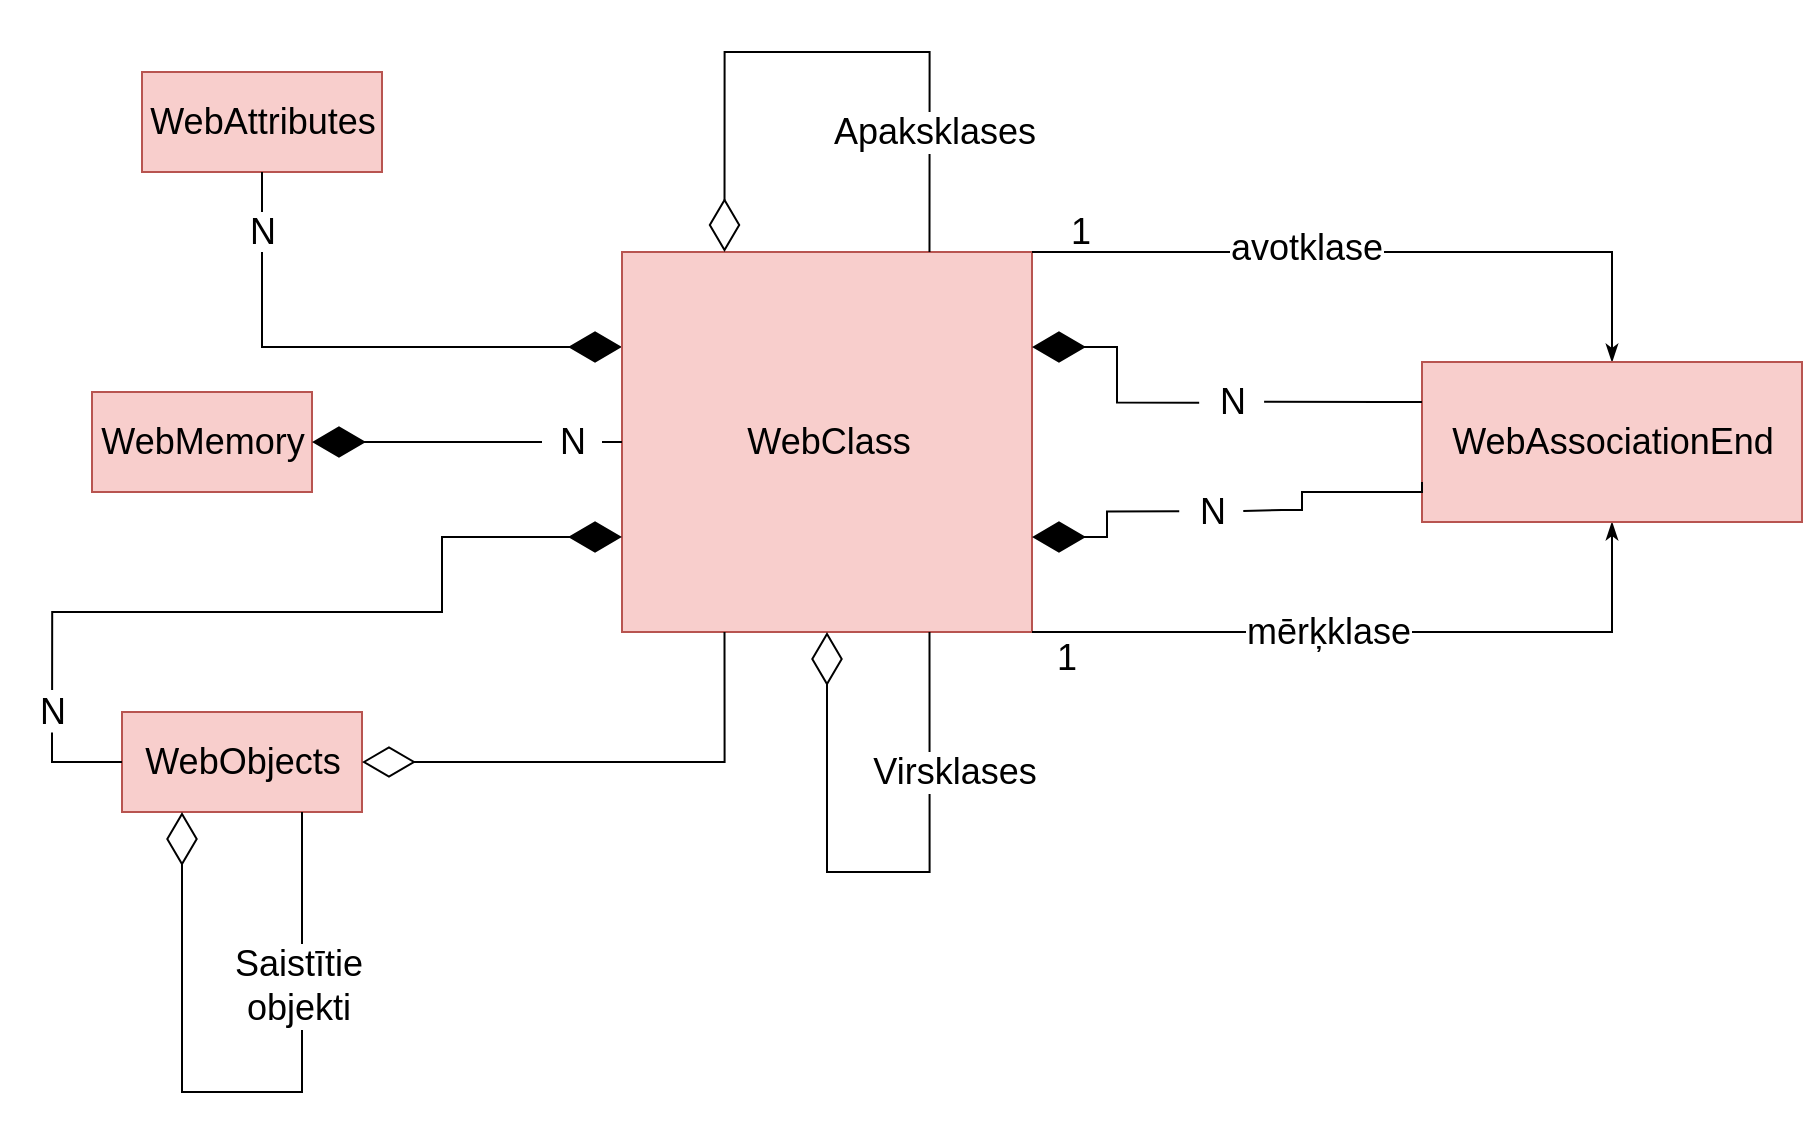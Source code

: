 <mxfile version="15.8.7" type="device" pages="10"><diagram id="zoiREDT1F7Ijs_6iFOt9" name="Datu struktūras konceptuālais"><mxGraphModel dx="3683" dy="927" grid="1" gridSize="10" guides="1" tooltips="1" connect="1" arrows="1" fold="1" page="1" pageScale="1" pageWidth="1100" pageHeight="850" math="0" shadow="0"><root><mxCell id="dCap7WPVETCXS2fpJcqG-0"/><mxCell id="dCap7WPVETCXS2fpJcqG-1" parent="dCap7WPVETCXS2fpJcqG-0"/><mxCell id="1X30LmA6P1mnlDHsSmgU-70" value="" style="endArrow=diamondThin;endFill=1;endSize=24;html=1;rounded=0;edgeStyle=orthogonalEdgeStyle;entryX=0;entryY=0.25;entryDx=0;entryDy=0;exitX=0.5;exitY=1;exitDx=0;exitDy=0;startArrow=none;" parent="dCap7WPVETCXS2fpJcqG-1" source="sccHzbU6_HFWNpHLShOl-0" target="pv6u6OyzFKMHYQlG-4Mm-1" edge="1"><mxGeometry width="160" relative="1" as="geometry"><mxPoint x="-1765" y="460" as="sourcePoint"/><mxPoint x="-1625" y="460.5" as="targetPoint"/><Array as="points"/></mxGeometry></mxCell><mxCell id="pv6u6OyzFKMHYQlG-4Mm-0" value="&lt;font style=&quot;font-size: 18px&quot;&gt;WebMemory&lt;/font&gt;" style="html=1;fillColor=#f8cecc;strokeColor=#b85450;" parent="dCap7WPVETCXS2fpJcqG-1" vertex="1"><mxGeometry x="-2105" y="320" width="110" height="50" as="geometry"/></mxCell><mxCell id="pv6u6OyzFKMHYQlG-4Mm-1" value="&lt;font style=&quot;font-size: 18px&quot;&gt;WebClass&lt;/font&gt;" style="html=1;fillColor=#f8cecc;strokeColor=#b85450;" parent="dCap7WPVETCXS2fpJcqG-1" vertex="1"><mxGeometry x="-1840" y="250" width="205" height="190" as="geometry"/></mxCell><mxCell id="pv6u6OyzFKMHYQlG-4Mm-2" value="" style="endArrow=diamondThin;endFill=1;endSize=24;html=1;rounded=0;edgeStyle=orthogonalEdgeStyle;entryX=1;entryY=0.5;entryDx=0;entryDy=0;exitX=0;exitY=0.5;exitDx=0;exitDy=0;startArrow=none;" parent="dCap7WPVETCXS2fpJcqG-1" source="gp6JEPYLLq5laQ7naPKD-0" target="pv6u6OyzFKMHYQlG-4Mm-0" edge="1"><mxGeometry width="160" relative="1" as="geometry"><mxPoint x="-1865" y="345" as="sourcePoint"/><mxPoint x="-1891.25" y="462" as="targetPoint"/></mxGeometry></mxCell><mxCell id="pv6u6OyzFKMHYQlG-4Mm-3" value="&lt;font style=&quot;font-size: 18px&quot;&gt;WebAttributes&lt;/font&gt;" style="html=1;fillColor=#f8cecc;strokeColor=#b85450;" parent="dCap7WPVETCXS2fpJcqG-1" vertex="1"><mxGeometry x="-2080" y="160" width="120" height="50" as="geometry"/></mxCell><mxCell id="pv6u6OyzFKMHYQlG-4Mm-4" value="&lt;font style=&quot;font-size: 18px&quot;&gt;WebObjects&lt;/font&gt;" style="html=1;fillColor=#f8cecc;strokeColor=#b85450;" parent="dCap7WPVETCXS2fpJcqG-1" vertex="1"><mxGeometry x="-2090" y="480" width="120" height="50" as="geometry"/></mxCell><mxCell id="pv6u6OyzFKMHYQlG-4Mm-5" value="" style="endArrow=diamondThin;endFill=1;endSize=24;html=1;rounded=0;edgeStyle=orthogonalEdgeStyle;entryX=0;entryY=0.75;entryDx=0;entryDy=0;exitX=0.502;exitY=-0.05;exitDx=0;exitDy=0;startArrow=none;exitPerimeter=0;" parent="dCap7WPVETCXS2fpJcqG-1" source="gp6JEPYLLq5laQ7naPKD-3" target="pv6u6OyzFKMHYQlG-4Mm-1" edge="1"><mxGeometry width="160" relative="1" as="geometry"><mxPoint x="-1625" y="395" as="sourcePoint"/><mxPoint x="-1735" y="591.5" as="targetPoint"/><Array as="points"><mxPoint x="-2125" y="430"/><mxPoint x="-1930" y="430"/><mxPoint x="-1930" y="392"/></Array></mxGeometry></mxCell><mxCell id="pv6u6OyzFKMHYQlG-4Mm-6" value="" style="endArrow=diamondThin;endFill=0;endSize=24;html=1;rounded=0;edgeStyle=orthogonalEdgeStyle;entryX=0.25;entryY=0;entryDx=0;entryDy=0;exitX=0.75;exitY=0;exitDx=0;exitDy=0;" parent="dCap7WPVETCXS2fpJcqG-1" source="pv6u6OyzFKMHYQlG-4Mm-1" target="pv6u6OyzFKMHYQlG-4Mm-1" edge="1"><mxGeometry width="160" relative="1" as="geometry"><mxPoint x="-1545" y="315" as="sourcePoint"/><mxPoint x="-1725" y="327.5" as="targetPoint"/><Array as="points"><mxPoint x="-1686" y="150"/><mxPoint x="-1789" y="150"/></Array></mxGeometry></mxCell><mxCell id="pv6u6OyzFKMHYQlG-4Mm-7" value="" style="endArrow=diamondThin;endFill=0;endSize=24;html=1;rounded=0;edgeStyle=orthogonalEdgeStyle;entryX=0.5;entryY=1;entryDx=0;entryDy=0;exitX=0.75;exitY=1;exitDx=0;exitDy=0;" parent="dCap7WPVETCXS2fpJcqG-1" source="pv6u6OyzFKMHYQlG-4Mm-1" target="pv6u6OyzFKMHYQlG-4Mm-1" edge="1"><mxGeometry width="160" relative="1" as="geometry"><mxPoint x="-1770" y="480" as="sourcePoint"/><mxPoint x="-1840" y="480" as="targetPoint"/><Array as="points"><mxPoint x="-1686" y="560"/><mxPoint x="-1737" y="560"/></Array></mxGeometry></mxCell><mxCell id="gp6JEPYLLq5laQ7naPKD-9" style="edgeStyle=orthogonalEdgeStyle;rounded=0;orthogonalLoop=1;jettySize=auto;html=1;entryX=1;entryY=0;entryDx=0;entryDy=0;endArrow=none;endFill=0;exitX=0.5;exitY=0;exitDx=0;exitDy=0;startArrow=classicThin;startFill=1;" parent="dCap7WPVETCXS2fpJcqG-1" source="pv6u6OyzFKMHYQlG-4Mm-9" target="pv6u6OyzFKMHYQlG-4Mm-1" edge="1"><mxGeometry relative="1" as="geometry"><Array as="points"><mxPoint x="-1345" y="250"/></Array></mxGeometry></mxCell><mxCell id="sccHzbU6_HFWNpHLShOl-3" value="&lt;font style=&quot;font-size: 18px&quot;&gt;avotklase&lt;/font&gt;" style="edgeLabel;html=1;align=center;verticalAlign=middle;resizable=0;points=[];" parent="gp6JEPYLLq5laQ7naPKD-9" vertex="1" connectable="0"><mxGeometry x="0.208" y="-2" relative="1" as="geometry"><mxPoint as="offset"/></mxGeometry></mxCell><mxCell id="gp6JEPYLLq5laQ7naPKD-10" style="edgeStyle=orthogonalEdgeStyle;rounded=0;orthogonalLoop=1;jettySize=auto;html=1;entryX=1;entryY=1;entryDx=0;entryDy=0;startArrow=classicThin;startFill=1;endArrow=none;endFill=0;exitX=0.5;exitY=1;exitDx=0;exitDy=0;" parent="dCap7WPVETCXS2fpJcqG-1" source="pv6u6OyzFKMHYQlG-4Mm-9" target="pv6u6OyzFKMHYQlG-4Mm-1" edge="1"><mxGeometry relative="1" as="geometry"><Array as="points"><mxPoint x="-1345" y="440"/></Array></mxGeometry></mxCell><mxCell id="pv6u6OyzFKMHYQlG-4Mm-9" value="&lt;font style=&quot;font-size: 18px&quot;&gt;WebAssociationEnd&lt;/font&gt;" style="html=1;fillColor=#f8cecc;strokeColor=#b85450;" parent="dCap7WPVETCXS2fpJcqG-1" vertex="1"><mxGeometry x="-1440" y="305" width="190" height="80" as="geometry"/></mxCell><mxCell id="pv6u6OyzFKMHYQlG-4Mm-12" value="" style="endArrow=diamondThin;endFill=0;endSize=24;html=1;rounded=0;edgeStyle=orthogonalEdgeStyle;entryX=1;entryY=0.5;entryDx=0;entryDy=0;exitX=0.25;exitY=1;exitDx=0;exitDy=0;" parent="dCap7WPVETCXS2fpJcqG-1" source="pv6u6OyzFKMHYQlG-4Mm-1" target="pv6u6OyzFKMHYQlG-4Mm-4" edge="1"><mxGeometry width="160" relative="1" as="geometry"><mxPoint x="-2020" y="560.0" as="sourcePoint"/><mxPoint x="-1865" y="382.5" as="targetPoint"/><Array as="points"><mxPoint x="-1789" y="505"/></Array></mxGeometry></mxCell><mxCell id="pv6u6OyzFKMHYQlG-4Mm-13" value="" style="endArrow=diamondThin;endFill=0;endSize=24;html=1;rounded=0;edgeStyle=orthogonalEdgeStyle;entryX=0.25;entryY=1;entryDx=0;entryDy=0;exitX=0.75;exitY=1;exitDx=0;exitDy=0;" parent="dCap7WPVETCXS2fpJcqG-1" source="pv6u6OyzFKMHYQlG-4Mm-4" target="pv6u6OyzFKMHYQlG-4Mm-4" edge="1"><mxGeometry width="160" relative="1" as="geometry"><mxPoint x="-1860" y="680" as="sourcePoint"/><mxPoint x="-1960" y="585.0" as="targetPoint"/><Array as="points"><mxPoint x="-2000" y="670"/><mxPoint x="-2060" y="670"/></Array></mxGeometry></mxCell><mxCell id="0WGqYhHJSavT5l2_ac2t-0" value="&lt;font style=&quot;font-size: 18px&quot;&gt;Saistītie &lt;br&gt;objekti&lt;/font&gt;" style="edgeLabel;html=1;align=center;verticalAlign=middle;resizable=0;points=[];" vertex="1" connectable="0" parent="pv6u6OyzFKMHYQlG-4Mm-13"><mxGeometry x="-0.488" y="-2" relative="1" as="geometry"><mxPoint as="offset"/></mxGeometry></mxCell><mxCell id="pv6u6OyzFKMHYQlG-4Mm-14" value="" style="endArrow=diamondThin;endFill=1;endSize=24;html=1;rounded=0;edgeStyle=orthogonalEdgeStyle;entryX=1;entryY=0.25;entryDx=0;entryDy=0;exitX=-0.047;exitY=0.517;exitDx=0;exitDy=0;startArrow=none;exitPerimeter=0;" parent="dCap7WPVETCXS2fpJcqG-1" source="gp6JEPYLLq5laQ7naPKD-5" target="pv6u6OyzFKMHYQlG-4Mm-1" edge="1"><mxGeometry width="160" relative="1" as="geometry"><mxPoint x="-1335" y="315" as="sourcePoint"/><mxPoint x="-1625" y="260" as="targetPoint"/><Array as="points"/></mxGeometry></mxCell><mxCell id="pv6u6OyzFKMHYQlG-4Mm-15" value="" style="endArrow=diamondThin;endFill=1;endSize=24;html=1;rounded=0;edgeStyle=orthogonalEdgeStyle;startArrow=none;exitX=-0.046;exitY=0.483;exitDx=0;exitDy=0;exitPerimeter=0;entryX=1;entryY=0.75;entryDx=0;entryDy=0;" parent="dCap7WPVETCXS2fpJcqG-1" source="gp6JEPYLLq5laQ7naPKD-7" target="pv6u6OyzFKMHYQlG-4Mm-1" edge="1"><mxGeometry width="160" relative="1" as="geometry"><mxPoint x="-1510" y="410" as="sourcePoint"/><mxPoint x="-1570" y="420" as="targetPoint"/><Array as="points"/></mxGeometry></mxCell><mxCell id="gp6JEPYLLq5laQ7naPKD-0" value="&lt;font style=&quot;font-size: 18px&quot;&gt;N&lt;/font&gt;" style="text;html=1;align=center;verticalAlign=middle;resizable=0;points=[];autosize=1;strokeColor=none;fillColor=none;fontSize=12;" parent="dCap7WPVETCXS2fpJcqG-1" vertex="1"><mxGeometry x="-1880" y="335" width="30" height="20" as="geometry"/></mxCell><mxCell id="gp6JEPYLLq5laQ7naPKD-1" value="" style="endArrow=none;endFill=1;endSize=24;html=1;rounded=0;edgeStyle=orthogonalEdgeStyle;entryX=1;entryY=0.5;entryDx=0;entryDy=0;exitX=0;exitY=0.5;exitDx=0;exitDy=0;" parent="dCap7WPVETCXS2fpJcqG-1" source="pv6u6OyzFKMHYQlG-4Mm-1" target="gp6JEPYLLq5laQ7naPKD-0" edge="1"><mxGeometry width="160" relative="1" as="geometry"><mxPoint x="-1850" y="345" as="sourcePoint"/><mxPoint x="-1995" y="345" as="targetPoint"/></mxGeometry></mxCell><mxCell id="gp6JEPYLLq5laQ7naPKD-3" value="&lt;font style=&quot;font-size: 18px&quot;&gt;N&lt;/font&gt;" style="text;html=1;align=center;verticalAlign=middle;resizable=0;points=[];autosize=1;strokeColor=none;fillColor=none;fontSize=12;" parent="dCap7WPVETCXS2fpJcqG-1" vertex="1"><mxGeometry x="-2140" y="470" width="30" height="20" as="geometry"/></mxCell><mxCell id="gp6JEPYLLq5laQ7naPKD-4" value="" style="endArrow=none;endFill=1;endSize=24;html=1;rounded=0;edgeStyle=orthogonalEdgeStyle;exitX=0;exitY=0.5;exitDx=0;exitDy=0;entryX=0.5;entryY=1.014;entryDx=0;entryDy=0;entryPerimeter=0;" parent="dCap7WPVETCXS2fpJcqG-1" source="pv6u6OyzFKMHYQlG-4Mm-4" target="gp6JEPYLLq5laQ7naPKD-3" edge="1"><mxGeometry width="160" relative="1" as="geometry"><mxPoint x="-2090" y="575" as="sourcePoint"/><mxPoint x="-2060" y="430" as="targetPoint"/><Array as="points"><mxPoint x="-2125" y="505"/></Array></mxGeometry></mxCell><mxCell id="gp6JEPYLLq5laQ7naPKD-5" value="&lt;font style=&quot;font-size: 18px&quot;&gt;N&lt;/font&gt;" style="text;html=1;align=center;verticalAlign=middle;resizable=0;points=[];autosize=1;strokeColor=none;fillColor=none;fontSize=12;" parent="dCap7WPVETCXS2fpJcqG-1" vertex="1"><mxGeometry x="-1550" y="315" width="30" height="20" as="geometry"/></mxCell><mxCell id="gp6JEPYLLq5laQ7naPKD-6" value="" style="endArrow=none;endFill=0;endSize=24;html=1;rounded=0;edgeStyle=orthogonalEdgeStyle;entryX=1.035;entryY=0.494;entryDx=0;entryDy=0;entryPerimeter=0;exitX=0;exitY=0.25;exitDx=0;exitDy=0;" parent="dCap7WPVETCXS2fpJcqG-1" source="pv6u6OyzFKMHYQlG-4Mm-9" target="gp6JEPYLLq5laQ7naPKD-5" edge="1"><mxGeometry width="160" relative="1" as="geometry"><mxPoint x="-1440" y="280" as="sourcePoint"/><mxPoint x="-1470" y="280" as="targetPoint"/><Array as="points"><mxPoint x="-1460" y="325"/><mxPoint x="-1460" y="325"/></Array></mxGeometry></mxCell><mxCell id="gp6JEPYLLq5laQ7naPKD-7" value="&lt;font style=&quot;font-size: 18px&quot;&gt;N&lt;/font&gt;" style="text;html=1;align=center;verticalAlign=middle;resizable=0;points=[];autosize=1;strokeColor=none;fillColor=none;fontSize=12;" parent="dCap7WPVETCXS2fpJcqG-1" vertex="1"><mxGeometry x="-1560" y="370" width="30" height="20" as="geometry"/></mxCell><mxCell id="gp6JEPYLLq5laQ7naPKD-8" value="" style="endArrow=none;endFill=0;endSize=24;html=1;rounded=0;edgeStyle=orthogonalEdgeStyle;entryX=1.021;entryY=0.473;entryDx=0;entryDy=0;exitX=0;exitY=0.75;exitDx=0;exitDy=0;entryPerimeter=0;" parent="dCap7WPVETCXS2fpJcqG-1" source="pv6u6OyzFKMHYQlG-4Mm-9" target="gp6JEPYLLq5laQ7naPKD-7" edge="1"><mxGeometry width="160" relative="1" as="geometry"><mxPoint x="-1635" y="392.5" as="sourcePoint"/><mxPoint x="-1440" y="365.0" as="targetPoint"/><Array as="points"><mxPoint x="-1440" y="370"/><mxPoint x="-1500" y="370"/><mxPoint x="-1500" y="379"/><mxPoint x="-1510" y="379"/></Array></mxGeometry></mxCell><mxCell id="gp6JEPYLLq5laQ7naPKD-13" value="&lt;font style=&quot;font-size: 18px&quot;&gt;1&lt;/font&gt;" style="text;html=1;align=center;verticalAlign=middle;resizable=0;points=[];autosize=1;strokeColor=none;fillColor=none;fontSize=12;" parent="dCap7WPVETCXS2fpJcqG-1" vertex="1"><mxGeometry x="-1626" y="230" width="30" height="20" as="geometry"/></mxCell><mxCell id="gp6JEPYLLq5laQ7naPKD-14" value="&lt;font style=&quot;font-size: 18px&quot;&gt;1&lt;/font&gt;" style="text;html=1;align=center;verticalAlign=middle;resizable=0;points=[];autosize=1;strokeColor=none;fillColor=none;fontSize=12;" parent="dCap7WPVETCXS2fpJcqG-1" vertex="1"><mxGeometry x="-1633" y="443" width="30" height="20" as="geometry"/></mxCell><mxCell id="sccHzbU6_HFWNpHLShOl-0" value="&lt;font style=&quot;font-size: 18px&quot;&gt;N&lt;/font&gt;" style="text;html=1;align=center;verticalAlign=middle;resizable=0;points=[];autosize=1;strokeColor=none;fillColor=none;fontSize=12;" parent="dCap7WPVETCXS2fpJcqG-1" vertex="1"><mxGeometry x="-2035" y="230" width="30" height="20" as="geometry"/></mxCell><mxCell id="sccHzbU6_HFWNpHLShOl-1" value="" style="endArrow=none;endFill=1;endSize=24;html=1;rounded=0;edgeStyle=orthogonalEdgeStyle;exitX=0.5;exitY=1;exitDx=0;exitDy=0;" parent="dCap7WPVETCXS2fpJcqG-1" source="pv6u6OyzFKMHYQlG-4Mm-3" target="sccHzbU6_HFWNpHLShOl-0" edge="1"><mxGeometry width="160" relative="1" as="geometry"><mxPoint x="-1970" y="230" as="sourcePoint"/><mxPoint x="-1990" y="180" as="targetPoint"/><Array as="points"/></mxGeometry></mxCell><mxCell id="sccHzbU6_HFWNpHLShOl-4" value="&lt;font style=&quot;font-size: 18px&quot;&gt;mērķklase&lt;/font&gt;" style="edgeLabel;html=1;align=center;verticalAlign=middle;resizable=0;points=[];" parent="dCap7WPVETCXS2fpJcqG-1" vertex="1" connectable="0"><mxGeometry x="-1473.003" y="450" as="geometry"><mxPoint x="-14" y="-10" as="offset"/></mxGeometry></mxCell><mxCell id="sccHzbU6_HFWNpHLShOl-5" value="&lt;font style=&quot;font-size: 18px&quot;&gt;Virsklases&lt;/font&gt;" style="edgeLabel;html=1;align=center;verticalAlign=middle;resizable=0;points=[];" parent="dCap7WPVETCXS2fpJcqG-1" vertex="1" connectable="0"><mxGeometry x="-1660.003" y="520" as="geometry"><mxPoint x="-14" y="-10" as="offset"/></mxGeometry></mxCell><mxCell id="sccHzbU6_HFWNpHLShOl-6" value="&lt;font style=&quot;font-size: 18px&quot;&gt;Apaksklases&lt;/font&gt;" style="edgeLabel;html=1;align=center;verticalAlign=middle;resizable=0;points=[];" parent="dCap7WPVETCXS2fpJcqG-1" vertex="1" connectable="0"><mxGeometry x="-1670.003" y="200" as="geometry"><mxPoint x="-14" y="-10" as="offset"/></mxGeometry></mxCell></root></mxGraphModel></diagram><diagram id="7184PFlI9xd73d-IkcdI" name="Datu struktūras"><mxGraphModel dx="3421" dy="764" grid="1" gridSize="10" guides="1" tooltips="1" connect="1" arrows="1" fold="1" page="1" pageScale="1" pageWidth="1100" pageHeight="850" math="0" shadow="0"><root><mxCell id="0"/><mxCell id="1" parent="0"/><mxCell id="3MvjG5k8WHO0j6SoYAkz-33" value="" style="endArrow=diamondThin;endFill=1;endSize=24;html=1;rounded=0;edgeStyle=orthogonalEdgeStyle;entryX=0;entryY=0.5;entryDx=0;entryDy=0;exitX=0.522;exitY=1.078;exitDx=0;exitDy=0;startArrow=none;exitPerimeter=0;" parent="1" source="3MvjG5k8WHO0j6SoYAkz-60" target="3MvjG5k8WHO0j6SoYAkz-93" edge="1"><mxGeometry width="160" relative="1" as="geometry"><mxPoint x="-1755" y="470" as="sourcePoint"/><mxPoint x="-1830" y="312.5" as="targetPoint"/><Array as="points"><mxPoint x="-1820" y="277"/><mxPoint x="-1820" y="357"/></Array></mxGeometry></mxCell><mxCell id="3MvjG5k8WHO0j6SoYAkz-36" value="" style="endArrow=diamondThin;endFill=1;endSize=24;html=1;rounded=0;edgeStyle=orthogonalEdgeStyle;entryX=1;entryY=0.5;entryDx=0;entryDy=0;startArrow=none;exitX=0.489;exitY=0.024;exitDx=0;exitDy=0;exitPerimeter=0;" parent="1" source="3MvjG5k8WHO0j6SoYAkz-50" target="3MvjG5k8WHO0j6SoYAkz-66" edge="1"><mxGeometry width="160" relative="1" as="geometry"><mxPoint x="-1723" y="45" as="sourcePoint"/><mxPoint x="-1985" y="355" as="targetPoint"/><Array as="points"><mxPoint x="-1723" y="123"/></Array></mxGeometry></mxCell><mxCell id="3MvjG5k8WHO0j6SoYAkz-39" value="" style="endArrow=diamondThin;endFill=1;endSize=24;html=1;rounded=0;edgeStyle=orthogonalEdgeStyle;entryX=0;entryY=0.5;entryDx=0;entryDy=0;exitX=0.502;exitY=-0.05;exitDx=0;exitDy=0;startArrow=none;exitPerimeter=0;" parent="1" source="3MvjG5k8WHO0j6SoYAkz-52" target="3MvjG5k8WHO0j6SoYAkz-92" edge="1"><mxGeometry width="160" relative="1" as="geometry"><mxPoint x="-1755" y="575" as="sourcePoint"/><mxPoint x="-1970" y="587.5" as="targetPoint"/><Array as="points"><mxPoint x="-1985" y="383"/></Array></mxGeometry></mxCell><mxCell id="3MvjG5k8WHO0j6SoYAkz-42" style="edgeStyle=orthogonalEdgeStyle;rounded=0;orthogonalLoop=1;jettySize=auto;html=1;entryX=0.5;entryY=0;entryDx=0;entryDy=0;endArrow=none;endFill=0;exitX=1;exitY=0.5;exitDx=0;exitDy=0;startArrow=classicThin;startFill=1;" parent="1" source="3MvjG5k8WHO0j6SoYAkz-84" target="3MvjG5k8WHO0j6SoYAkz-88" edge="1"><mxGeometry relative="1" as="geometry"><Array as="points"><mxPoint x="-1140" y="469"/><mxPoint x="-1140" y="170"/><mxPoint x="-1675" y="170"/></Array><mxPoint x="-1100" y="70" as="targetPoint"/></mxGeometry></mxCell><mxCell id="3MvjG5k8WHO0j6SoYAkz-44" style="edgeStyle=orthogonalEdgeStyle;rounded=0;orthogonalLoop=1;jettySize=auto;html=1;entryX=0.75;entryY=0;entryDx=0;entryDy=0;startArrow=classicThin;startFill=1;endArrow=none;endFill=0;exitX=1;exitY=0.75;exitDx=0;exitDy=0;" parent="1" source="3MvjG5k8WHO0j6SoYAkz-78" target="3MvjG5k8WHO0j6SoYAkz-88" edge="1"><mxGeometry relative="1" as="geometry"><Array as="points"><mxPoint x="-1170" y="437"/><mxPoint x="-1170" y="205"/><mxPoint x="-1627" y="205"/></Array><mxPoint x="-1100" y="280" as="targetPoint"/></mxGeometry></mxCell><mxCell id="3MvjG5k8WHO0j6SoYAkz-46" value="" style="endArrow=diamondThin;endFill=0;endSize=24;html=1;rounded=0;edgeStyle=orthogonalEdgeStyle;entryX=1;entryY=0.5;entryDx=0;entryDy=0;exitX=0.5;exitY=1;exitDx=0;exitDy=0;" parent="1" source="3MvjG5k8WHO0j6SoYAkz-88" target="3MvjG5k8WHO0j6SoYAkz-104" edge="1"><mxGeometry width="160" relative="1" as="geometry"><mxPoint x="-1918.75" y="640" as="sourcePoint"/><mxPoint x="-1995" y="562.5" as="targetPoint"/><Array as="points"><mxPoint x="-1675" y="629"/></Array></mxGeometry></mxCell><mxCell id="3MvjG5k8WHO0j6SoYAkz-50" value="&lt;font style=&quot;font-size: 18px&quot;&gt;N&lt;/font&gt;" style="text;html=1;align=center;verticalAlign=middle;resizable=0;points=[];autosize=1;strokeColor=none;fillColor=none;fontSize=12;" parent="1" vertex="1"><mxGeometry x="-1738" y="150" width="30" height="20" as="geometry"/></mxCell><mxCell id="3MvjG5k8WHO0j6SoYAkz-51" value="" style="endArrow=none;endFill=1;endSize=24;html=1;rounded=0;edgeStyle=orthogonalEdgeStyle;exitX=0.25;exitY=0;exitDx=0;exitDy=0;entryX=0.525;entryY=1.024;entryDx=0;entryDy=0;entryPerimeter=0;" parent="1" source="3MvjG5k8WHO0j6SoYAkz-88" target="3MvjG5k8WHO0j6SoYAkz-50" edge="1"><mxGeometry width="160" relative="1" as="geometry"><mxPoint x="-1830" y="365" as="sourcePoint"/><mxPoint x="-1723" y="180" as="targetPoint"/><Array as="points"><mxPoint x="-1722" y="190"/><mxPoint x="-1722" y="190"/></Array></mxGeometry></mxCell><mxCell id="3MvjG5k8WHO0j6SoYAkz-52" value="&lt;font style=&quot;font-size: 18px&quot;&gt;N&lt;/font&gt;" style="text;html=1;align=center;verticalAlign=middle;resizable=0;points=[];autosize=1;strokeColor=none;fillColor=none;fontSize=12;" parent="1" vertex="1"><mxGeometry x="-2000" y="405" width="30" height="20" as="geometry"/></mxCell><mxCell id="3MvjG5k8WHO0j6SoYAkz-53" value="" style="endArrow=none;endFill=1;endSize=24;html=1;rounded=0;edgeStyle=orthogonalEdgeStyle;entryX=0.5;entryY=1.014;entryDx=0;entryDy=0;entryPerimeter=0;exitX=0.25;exitY=0;exitDx=0;exitDy=0;" parent="1" source="3MvjG5k8WHO0j6SoYAkz-98" target="3MvjG5k8WHO0j6SoYAkz-52" edge="1"><mxGeometry width="160" relative="1" as="geometry"><mxPoint x="-1995" y="450" as="sourcePoint"/><mxPoint x="-2190" y="610" as="targetPoint"/><Array as="points"><mxPoint x="-1993" y="450"/><mxPoint x="-1985" y="450"/></Array></mxGeometry></mxCell><mxCell id="3MvjG5k8WHO0j6SoYAkz-60" value="&lt;font style=&quot;font-size: 18px&quot;&gt;N&lt;/font&gt;" style="text;html=1;align=center;verticalAlign=middle;resizable=0;points=[];autosize=1;strokeColor=none;fillColor=none;fontSize=12;" parent="1" vertex="1"><mxGeometry x="-1836" y="255" width="30" height="20" as="geometry"/></mxCell><mxCell id="3MvjG5k8WHO0j6SoYAkz-61" value="" style="endArrow=none;endFill=1;endSize=24;html=1;rounded=0;edgeStyle=orthogonalEdgeStyle;exitX=0.5;exitY=0;exitDx=0;exitDy=0;entryX=0.467;entryY=-0.053;entryDx=0;entryDy=0;entryPerimeter=0;" parent="1" source="3MvjG5k8WHO0j6SoYAkz-69" target="3MvjG5k8WHO0j6SoYAkz-60" edge="1"><mxGeometry width="160" relative="1" as="geometry"><mxPoint x="-2010" y="220" as="sourcePoint"/><mxPoint x="-1990" y="227" as="targetPoint"/><Array as="points"><mxPoint x="-1945" y="180"/><mxPoint x="-1822" y="180"/></Array></mxGeometry></mxCell><mxCell id="3MvjG5k8WHO0j6SoYAkz-65" value="WebMemory" style="swimlane;fontStyle=0;childLayout=stackLayout;horizontal=1;startSize=26;fillColor=#f8cecc;horizontalStack=0;resizeParent=1;resizeParentMax=0;resizeLast=0;collapsible=1;marginBottom=0;strokeColor=#b85450;" parent="1" vertex="1"><mxGeometry x="-1932" y="84" width="140" height="78" as="geometry"/></mxCell><mxCell id="3MvjG5k8WHO0j6SoYAkz-66" value="+ klases: saraksts" style="text;strokeColor=#d6b656;fillColor=#fff2cc;align=left;verticalAlign=top;spacingLeft=4;spacingRight=4;overflow=hidden;rotatable=0;points=[[0,0.5],[1,0.5]];portConstraint=eastwest;" parent="3MvjG5k8WHO0j6SoYAkz-65" vertex="1"><mxGeometry y="26" width="140" height="26" as="geometry"/></mxCell><mxCell id="3MvjG5k8WHO0j6SoYAkz-67" value="+ RAAPI: TDAKernel" style="text;strokeColor=#d6b656;fillColor=#fff2cc;align=left;verticalAlign=top;spacingLeft=4;spacingRight=4;overflow=hidden;rotatable=0;points=[[0,0.5],[1,0.5]];portConstraint=eastwest;" parent="3MvjG5k8WHO0j6SoYAkz-65" vertex="1"><mxGeometry y="52" width="140" height="26" as="geometry"/></mxCell><mxCell id="3MvjG5k8WHO0j6SoYAkz-69" value="WebAttribute" style="swimlane;fontStyle=0;childLayout=stackLayout;horizontal=1;startSize=26;fillColor=#f8cecc;horizontalStack=0;resizeParent=1;resizeParentMax=0;resizeLast=0;collapsible=1;marginBottom=0;strokeColor=#b85450;" parent="1" vertex="1"><mxGeometry x="-2020" y="200" width="150" height="130" as="geometry"/></mxCell><mxCell id="3MvjG5k8WHO0j6SoYAkz-71" value="+ RAAPI: TDAKernel" style="text;strokeColor=#d6b656;fillColor=#fff2cc;align=left;verticalAlign=top;spacingLeft=4;spacingRight=4;overflow=hidden;rotatable=0;points=[[0,0.5],[1,0.5]];portConstraint=eastwest;" parent="3MvjG5k8WHO0j6SoYAkz-69" vertex="1"><mxGeometry y="26" width="150" height="26" as="geometry"/></mxCell><mxCell id="3MvjG5k8WHO0j6SoYAkz-77" value="+ atsauce: vesels skaitlis" style="text;strokeColor=#d6b656;fillColor=#fff2cc;align=left;verticalAlign=top;spacingLeft=4;spacingRight=4;overflow=hidden;rotatable=0;points=[[0,0.5],[1,0.5]];portConstraint=eastwest;" parent="3MvjG5k8WHO0j6SoYAkz-69" vertex="1"><mxGeometry y="52" width="150" height="26" as="geometry"/></mxCell><mxCell id="3MvjG5k8WHO0j6SoYAkz-72" value="+ vārds: string" style="text;strokeColor=#d6b656;fillColor=#fff2cc;align=left;verticalAlign=top;spacingLeft=4;spacingRight=4;overflow=hidden;rotatable=0;points=[[0,0.5],[1,0.5]];portConstraint=eastwest;" parent="3MvjG5k8WHO0j6SoYAkz-69" vertex="1"><mxGeometry y="78" width="150" height="26" as="geometry"/></mxCell><mxCell id="3MvjG5k8WHO0j6SoYAkz-70" value="+ tips: vesels skaitlis" style="text;strokeColor=#d6b656;fillColor=#fff2cc;align=left;verticalAlign=top;spacingLeft=4;spacingRight=4;overflow=hidden;rotatable=0;points=[[0,0.5],[1,0.5]];portConstraint=eastwest;" parent="3MvjG5k8WHO0j6SoYAkz-69" vertex="1"><mxGeometry y="104" width="150" height="26" as="geometry"/></mxCell><mxCell id="3MvjG5k8WHO0j6SoYAkz-78" value="WebAssociationEnd" style="swimlane;fontStyle=0;childLayout=stackLayout;horizontal=1;startSize=26;fillColor=#f8cecc;horizontalStack=0;resizeParent=1;resizeParentMax=0;resizeLast=0;collapsible=1;marginBottom=0;strokeColor=#b85450;" parent="1" vertex="1"><mxGeometry x="-1400" y="300" width="190" height="182" as="geometry"/></mxCell><mxCell id="3MvjG5k8WHO0j6SoYAkz-79" value="+ RAAPI: TDAKernel" style="text;strokeColor=#d6b656;fillColor=#fff2cc;align=left;verticalAlign=top;spacingLeft=4;spacingRight=4;overflow=hidden;rotatable=0;points=[[0,0.5],[1,0.5]];portConstraint=eastwest;" parent="3MvjG5k8WHO0j6SoYAkz-78" vertex="1"><mxGeometry y="26" width="190" height="26" as="geometry"/></mxCell><mxCell id="3MvjG5k8WHO0j6SoYAkz-83" value="+ WebMemory: WebMemory" style="text;strokeColor=#d6b656;fillColor=#fff2cc;align=left;verticalAlign=top;spacingLeft=4;spacingRight=4;overflow=hidden;rotatable=0;points=[[0,0.5],[1,0.5]];portConstraint=eastwest;" parent="3MvjG5k8WHO0j6SoYAkz-78" vertex="1"><mxGeometry y="52" width="190" height="26" as="geometry"/></mxCell><mxCell id="3MvjG5k8WHO0j6SoYAkz-80" value="+ atsauce: vesels skaitlis" style="text;strokeColor=#d6b656;fillColor=#fff2cc;align=left;verticalAlign=top;spacingLeft=4;spacingRight=4;overflow=hidden;rotatable=0;points=[[0,0.5],[1,0.5]];portConstraint=eastwest;" parent="3MvjG5k8WHO0j6SoYAkz-78" vertex="1"><mxGeometry y="78" width="190" height="26" as="geometry"/></mxCell><mxCell id="3MvjG5k8WHO0j6SoYAkz-81" value="+ lomas vārds: string" style="text;strokeColor=#d6b656;fillColor=#fff2cc;align=left;verticalAlign=top;spacingLeft=4;spacingRight=4;overflow=hidden;rotatable=0;points=[[0,0.5],[1,0.5]];portConstraint=eastwest;" parent="3MvjG5k8WHO0j6SoYAkz-78" vertex="1"><mxGeometry y="104" width="190" height="26" as="geometry"/></mxCell><mxCell id="3MvjG5k8WHO0j6SoYAkz-82" value="+ avotklase: WebClass" style="text;strokeColor=#d6b656;fillColor=#fff2cc;align=left;verticalAlign=top;spacingLeft=4;spacingRight=4;overflow=hidden;rotatable=0;points=[[0,0.5],[1,0.5]];portConstraint=eastwest;" parent="3MvjG5k8WHO0j6SoYAkz-78" vertex="1"><mxGeometry y="130" width="190" height="26" as="geometry"/></mxCell><mxCell id="3MvjG5k8WHO0j6SoYAkz-84" value="+ mērķklase: WebClass" style="text;strokeColor=#d6b656;fillColor=#fff2cc;align=left;verticalAlign=top;spacingLeft=4;spacingRight=4;overflow=hidden;rotatable=0;points=[[0,0.5],[1,0.5]];portConstraint=eastwest;" parent="3MvjG5k8WHO0j6SoYAkz-78" vertex="1"><mxGeometry y="156" width="190" height="26" as="geometry"/></mxCell><mxCell id="3MvjG5k8WHO0j6SoYAkz-88" value="WebClass" style="swimlane;fontStyle=0;childLayout=stackLayout;horizontal=1;startSize=26;fillColor=#f8cecc;horizontalStack=0;resizeParent=1;resizeParentMax=0;resizeLast=0;collapsible=1;marginBottom=0;strokeColor=#b85450;" parent="1" vertex="1"><mxGeometry x="-1770" y="240" width="190" height="260" as="geometry"/></mxCell><mxCell id="3MvjG5k8WHO0j6SoYAkz-89" value="+ RAAPI: TDAKernel" style="text;strokeColor=#d6b656;fillColor=#fff2cc;align=left;verticalAlign=top;spacingLeft=4;spacingRight=4;overflow=hidden;rotatable=0;points=[[0,0.5],[1,0.5]];portConstraint=eastwest;" parent="3MvjG5k8WHO0j6SoYAkz-88" vertex="1"><mxGeometry y="26" width="190" height="26" as="geometry"/></mxCell><mxCell id="3MvjG5k8WHO0j6SoYAkz-90" value="+ WebMemory: WebMemory" style="text;strokeColor=#d6b656;fillColor=#fff2cc;align=left;verticalAlign=top;spacingLeft=4;spacingRight=4;overflow=hidden;rotatable=0;points=[[0,0.5],[1,0.5]];portConstraint=eastwest;" parent="3MvjG5k8WHO0j6SoYAkz-88" vertex="1"><mxGeometry y="52" width="190" height="26" as="geometry"/></mxCell><mxCell id="3MvjG5k8WHO0j6SoYAkz-91" value="+ atsauce: vesels skaitlis" style="text;strokeColor=#d6b656;fillColor=#fff2cc;align=left;verticalAlign=top;spacingLeft=4;spacingRight=4;overflow=hidden;rotatable=0;points=[[0,0.5],[1,0.5]];portConstraint=eastwest;" parent="3MvjG5k8WHO0j6SoYAkz-88" vertex="1"><mxGeometry y="78" width="190" height="26" as="geometry"/></mxCell><mxCell id="3MvjG5k8WHO0j6SoYAkz-93" value="+ WebAtribūti: saraksts" style="text;strokeColor=#d6b656;fillColor=#fff2cc;align=left;verticalAlign=top;spacingLeft=4;spacingRight=4;overflow=hidden;rotatable=0;points=[[0,0.5],[1,0.5]];portConstraint=eastwest;" parent="3MvjG5k8WHO0j6SoYAkz-88" vertex="1"><mxGeometry y="104" width="190" height="26" as="geometry"/></mxCell><mxCell id="3MvjG5k8WHO0j6SoYAkz-92" value="+ WebObjekti: saraksts" style="text;strokeColor=#d6b656;fillColor=#fff2cc;align=left;verticalAlign=top;spacingLeft=4;spacingRight=4;overflow=hidden;rotatable=0;points=[[0,0.5],[1,0.5]];portConstraint=eastwest;" parent="3MvjG5k8WHO0j6SoYAkz-88" vertex="1"><mxGeometry y="130" width="190" height="26" as="geometry"/></mxCell><mxCell id="3MvjG5k8WHO0j6SoYAkz-94" value="+ Virsklases: saraksts" style="text;strokeColor=#d6b656;fillColor=#fff2cc;align=left;verticalAlign=top;spacingLeft=4;spacingRight=4;overflow=hidden;rotatable=0;points=[[0,0.5],[1,0.5]];portConstraint=eastwest;" parent="3MvjG5k8WHO0j6SoYAkz-88" vertex="1"><mxGeometry y="156" width="190" height="26" as="geometry"/></mxCell><mxCell id="3MvjG5k8WHO0j6SoYAkz-95" value="+ Apakšklases: saraksts" style="text;strokeColor=#d6b656;fillColor=#fff2cc;align=left;verticalAlign=top;spacingLeft=4;spacingRight=4;overflow=hidden;rotatable=0;points=[[0,0.5],[1,0.5]];portConstraint=eastwest;" parent="3MvjG5k8WHO0j6SoYAkz-88" vertex="1"><mxGeometry y="182" width="190" height="26" as="geometry"/></mxCell><mxCell id="3MvjG5k8WHO0j6SoYAkz-96" value="+ Izejošās asociācijas: saraksts" style="text;strokeColor=#d6b656;fillColor=#fff2cc;align=left;verticalAlign=top;spacingLeft=4;spacingRight=4;overflow=hidden;rotatable=0;points=[[0,0.5],[1,0.5]];portConstraint=eastwest;" parent="3MvjG5k8WHO0j6SoYAkz-88" vertex="1"><mxGeometry y="208" width="190" height="26" as="geometry"/></mxCell><mxCell id="3MvjG5k8WHO0j6SoYAkz-97" value="+ Ieejošas asociācijas: saraksts" style="text;strokeColor=#d6b656;fillColor=#fff2cc;align=left;verticalAlign=top;spacingLeft=4;spacingRight=4;overflow=hidden;rotatable=0;points=[[0,0.5],[1,0.5]];portConstraint=eastwest;" parent="3MvjG5k8WHO0j6SoYAkz-88" vertex="1"><mxGeometry y="234" width="190" height="26" as="geometry"/></mxCell><mxCell id="3MvjG5k8WHO0j6SoYAkz-41" value="" style="endArrow=diamondThin;endFill=0;endSize=24;html=1;rounded=0;edgeStyle=orthogonalEdgeStyle;entryX=1;entryY=0.5;entryDx=0;entryDy=0;exitX=0.911;exitY=-0.003;exitDx=0;exitDy=0;exitPerimeter=0;" parent="3MvjG5k8WHO0j6SoYAkz-88" source="3MvjG5k8WHO0j6SoYAkz-88" target="3MvjG5k8WHO0j6SoYAkz-95" edge="1"><mxGeometry width="160" relative="1" as="geometry"><mxPoint x="81.25" y="420" as="sourcePoint"/><mxPoint x="30" y="420" as="targetPoint"/><Array as="points"><mxPoint x="173" y="-20"/><mxPoint x="300" y="-20"/><mxPoint x="300" y="195"/></Array></mxGeometry></mxCell><mxCell id="bSUG3-YXVCnGVQH_CK8r-1" value="" style="endArrow=diamondThin;endFill=0;endSize=24;html=1;rounded=0;edgeStyle=orthogonalEdgeStyle;entryX=1;entryY=0.5;entryDx=0;entryDy=0;exitX=0.999;exitY=0.049;exitDx=0;exitDy=0;exitPerimeter=0;" edge="1" parent="3MvjG5k8WHO0j6SoYAkz-88" source="3MvjG5k8WHO0j6SoYAkz-88" target="3MvjG5k8WHO0j6SoYAkz-94"><mxGeometry width="160" relative="1" as="geometry"><mxPoint x="105" y="10" as="sourcePoint"/><mxPoint x="200" y="205.0" as="targetPoint"/><Array as="points"><mxPoint x="220" y="13"/><mxPoint x="270" y="13"/><mxPoint x="270" y="169"/></Array></mxGeometry></mxCell><mxCell id="3MvjG5k8WHO0j6SoYAkz-98" value="WebObject" style="swimlane;fontStyle=0;childLayout=stackLayout;horizontal=1;startSize=26;fillColor=#f8cecc;horizontalStack=0;resizeParent=1;resizeParentMax=0;resizeLast=0;collapsible=1;marginBottom=0;strokeColor=#b85450;" parent="1" vertex="1"><mxGeometry x="-2040" y="460" width="190" height="182" as="geometry"/></mxCell><mxCell id="3MvjG5k8WHO0j6SoYAkz-99" value="+ RAAPI: TDAKernel" style="text;strokeColor=#d6b656;fillColor=#fff2cc;align=left;verticalAlign=top;spacingLeft=4;spacingRight=4;overflow=hidden;rotatable=0;points=[[0,0.5],[1,0.5]];portConstraint=eastwest;" parent="3MvjG5k8WHO0j6SoYAkz-98" vertex="1"><mxGeometry y="26" width="190" height="26" as="geometry"/></mxCell><mxCell id="3MvjG5k8WHO0j6SoYAkz-100" value="+ WebMemory: WebMemory" style="text;strokeColor=#d6b656;fillColor=#fff2cc;align=left;verticalAlign=top;spacingLeft=4;spacingRight=4;overflow=hidden;rotatable=0;points=[[0,0.5],[1,0.5]];portConstraint=eastwest;" parent="3MvjG5k8WHO0j6SoYAkz-98" vertex="1"><mxGeometry y="52" width="190" height="26" as="geometry"/></mxCell><mxCell id="3MvjG5k8WHO0j6SoYAkz-101" value="+ atsauce: vesels skaitlis" style="text;strokeColor=#d6b656;fillColor=#fff2cc;align=left;verticalAlign=top;spacingLeft=4;spacingRight=4;overflow=hidden;rotatable=0;points=[[0,0.5],[1,0.5]];portConstraint=eastwest;" parent="3MvjG5k8WHO0j6SoYAkz-98" vertex="1"><mxGeometry y="78" width="190" height="26" as="geometry"/></mxCell><mxCell id="3MvjG5k8WHO0j6SoYAkz-102" value="+ atribūta vērtība: string" style="text;strokeColor=#d6b656;fillColor=#fff2cc;align=left;verticalAlign=top;spacingLeft=4;spacingRight=4;overflow=hidden;rotatable=0;points=[[0,0.5],[1,0.5]];portConstraint=eastwest;" parent="3MvjG5k8WHO0j6SoYAkz-98" vertex="1"><mxGeometry y="104" width="190" height="26" as="geometry"/></mxCell><mxCell id="3MvjG5k8WHO0j6SoYAkz-103" value="+ saistītie objekti: saraksts" style="text;strokeColor=#d6b656;fillColor=#fff2cc;align=left;verticalAlign=top;spacingLeft=4;spacingRight=4;overflow=hidden;rotatable=0;points=[[0,0.5],[1,0.5]];portConstraint=eastwest;" parent="3MvjG5k8WHO0j6SoYAkz-98" vertex="1"><mxGeometry y="130" width="190" height="26" as="geometry"/></mxCell><mxCell id="3MvjG5k8WHO0j6SoYAkz-104" value="+ klases: saraksts" style="text;strokeColor=#d6b656;fillColor=#fff2cc;align=left;verticalAlign=top;spacingLeft=4;spacingRight=4;overflow=hidden;rotatable=0;points=[[0,0.5],[1,0.5]];portConstraint=eastwest;" parent="3MvjG5k8WHO0j6SoYAkz-98" vertex="1"><mxGeometry y="156" width="190" height="26" as="geometry"/></mxCell><mxCell id="3MvjG5k8WHO0j6SoYAkz-47" value="" style="endArrow=diamondThin;endFill=0;endSize=24;html=1;rounded=0;edgeStyle=orthogonalEdgeStyle;entryX=1;entryY=0.5;entryDx=0;entryDy=0;exitX=0.75;exitY=0;exitDx=0;exitDy=0;" parent="3MvjG5k8WHO0j6SoYAkz-98" source="3MvjG5k8WHO0j6SoYAkz-98" target="3MvjG5k8WHO0j6SoYAkz-103" edge="1"><mxGeometry width="160" relative="1" as="geometry"><mxPoint x="50" y="400" as="sourcePoint"/><mxPoint x="-50" y="305.0" as="targetPoint"/><Array as="points"><mxPoint x="142" y="-40"/><mxPoint x="240" y="-40"/><mxPoint x="240" y="143"/></Array></mxGeometry></mxCell><mxCell id="epGUFmzi036kbvx008eb-1" value="" style="endArrow=diamondThin;endFill=1;endSize=24;html=1;rounded=0;edgeStyle=orthogonalEdgeStyle;entryX=1;entryY=0.5;entryDx=0;entryDy=0;startArrow=none;exitX=-0.005;exitY=0.511;exitDx=0;exitDy=0;exitPerimeter=0;" edge="1" parent="1" source="epGUFmzi036kbvx008eb-3" target="3MvjG5k8WHO0j6SoYAkz-96"><mxGeometry width="160" relative="1" as="geometry"><mxPoint x="-1500" y="450" as="sourcePoint"/><mxPoint x="-1110" y="117.5" as="targetPoint"/><Array as="points"><mxPoint x="-1450" y="230"/><mxPoint x="-1450" y="461"/></Array></mxGeometry></mxCell><mxCell id="epGUFmzi036kbvx008eb-2" value="" style="endArrow=diamondThin;endFill=1;endSize=24;html=1;rounded=0;edgeStyle=orthogonalEdgeStyle;startArrow=none;entryX=1;entryY=0.5;entryDx=0;entryDy=0;exitX=-0.044;exitY=0.547;exitDx=0;exitDy=0;exitPerimeter=0;" edge="1" parent="1" source="epGUFmzi036kbvx008eb-5" target="3MvjG5k8WHO0j6SoYAkz-97"><mxGeometry width="160" relative="1" as="geometry"><mxPoint x="-1250" y="520" as="sourcePoint"/><mxPoint x="-1380" y="470" as="targetPoint"/><Array as="points"><mxPoint x="-1420" y="266"/><mxPoint x="-1420" y="487"/></Array></mxGeometry></mxCell><mxCell id="epGUFmzi036kbvx008eb-5" value="&lt;font style=&quot;font-size: 18px&quot;&gt;N&lt;/font&gt;" style="text;html=1;align=center;verticalAlign=middle;resizable=0;points=[];autosize=1;strokeColor=none;fillColor=none;fontSize=12;" vertex="1" parent="1"><mxGeometry x="-1400" y="255" width="30" height="20" as="geometry"/></mxCell><mxCell id="iroYONgfNC0g3VjvGusO-4" value="" style="endArrow=none;endFill=1;endSize=24;html=1;rounded=0;edgeStyle=orthogonalEdgeStyle;exitX=0.25;exitY=0;exitDx=0;exitDy=0;entryX=1.019;entryY=0.555;entryDx=0;entryDy=0;entryPerimeter=0;" edge="1" parent="1" target="epGUFmzi036kbvx008eb-5"><mxGeometry width="160" relative="1" as="geometry"><mxPoint x="-1353.5" y="299" as="sourcePoint"/><mxPoint x="-1330" y="259" as="targetPoint"/><Array as="points"><mxPoint x="-1353" y="266"/><mxPoint x="-1359" y="266"/></Array></mxGeometry></mxCell><mxCell id="bSUG3-YXVCnGVQH_CK8r-2" value="&lt;font style=&quot;font-size: 18px&quot;&gt;1&lt;/font&gt;" style="text;html=1;align=center;verticalAlign=middle;resizable=0;points=[];autosize=1;strokeColor=none;fillColor=none;fontSize=12;" vertex="1" parent="1"><mxGeometry x="-1650" y="216" width="30" height="20" as="geometry"/></mxCell><mxCell id="bSUG3-YXVCnGVQH_CK8r-3" value="&lt;font style=&quot;font-size: 18px&quot;&gt;1&lt;/font&gt;" style="text;html=1;align=center;verticalAlign=middle;resizable=0;points=[];autosize=1;strokeColor=none;fillColor=none;fontSize=12;" vertex="1" parent="1"><mxGeometry x="-1698" y="216" width="30" height="20" as="geometry"/></mxCell><mxCell id="epGUFmzi036kbvx008eb-3" value="&lt;font style=&quot;font-size: 18px&quot;&gt;N&lt;/font&gt;" style="text;html=1;align=center;verticalAlign=middle;resizable=0;points=[];autosize=1;strokeColor=none;fillColor=none;fontSize=12;" vertex="1" parent="1"><mxGeometry x="-1390" y="220" width="30" height="20" as="geometry"/></mxCell><mxCell id="bSUG3-YXVCnGVQH_CK8r-6" value="" style="endArrow=none;endFill=1;endSize=24;html=1;rounded=0;edgeStyle=orthogonalEdgeStyle;exitX=0.5;exitY=0;exitDx=0;exitDy=0;" edge="1" parent="1" source="3MvjG5k8WHO0j6SoYAkz-78" target="epGUFmzi036kbvx008eb-3"><mxGeometry width="160" relative="1" as="geometry"><mxPoint x="-1305" y="300" as="sourcePoint"/><mxPoint x="-1435" y="470" as="targetPoint"/><Array as="points"><mxPoint x="-1305" y="230"/></Array></mxGeometry></mxCell></root></mxGraphModel></diagram><diagram id="EwQwzBBYek3gqRh7BjmK" name="Vārdnīcu izveidošana"><mxGraphModel dx="-1917" dy="927" grid="1" gridSize="10" guides="1" tooltips="1" connect="1" arrows="1" fold="1" page="1" pageScale="1" pageWidth="850" pageHeight="1100" math="0" shadow="0"><root><mxCell id="riXOowA-wBUW_VDqPo7_-0"/><mxCell id="riXOowA-wBUW_VDqPo7_-1" parent="riXOowA-wBUW_VDqPo7_-0"/><mxCell id="Dkj9Fw9Q3WPxJfxcXBBL-0" style="edgeStyle=orthogonalEdgeStyle;rounded=0;orthogonalLoop=1;jettySize=auto;html=1;entryX=0.5;entryY=0;entryDx=0;entryDy=0;exitX=0.5;exitY=1;exitDx=0;exitDy=0;exitPerimeter=0;" parent="riXOowA-wBUW_VDqPo7_-1" source="-TWzkCn9dBh9ZK6VpR45-0" target="q5SS94TzPAohHXCBij4_-0" edge="1"><mxGeometry relative="1" as="geometry"><mxPoint x="3685" y="130" as="sourcePoint"/></mxGeometry></mxCell><mxCell id="Dkj9Fw9Q3WPxJfxcXBBL-2" style="edgeStyle=orthogonalEdgeStyle;rounded=0;orthogonalLoop=1;jettySize=auto;html=1;entryX=0.5;entryY=0;entryDx=0;entryDy=0;entryPerimeter=0;" parent="riXOowA-wBUW_VDqPo7_-1" source="Dkj9Fw9Q3WPxJfxcXBBL-3" target="Dkj9Fw9Q3WPxJfxcXBBL-7" edge="1"><mxGeometry relative="1" as="geometry"/></mxCell><mxCell id="Dkj9Fw9Q3WPxJfxcXBBL-3" value="Iegūst pirmo iterāciju" style="rounded=1;whiteSpace=wrap;html=1;absoluteArcSize=1;arcSize=14;strokeWidth=2;fontSize=14;fillColor=#d5e8d4;strokeColor=#82b366;" parent="riXOowA-wBUW_VDqPo7_-1" vertex="1"><mxGeometry x="3600" y="250" width="170" height="30" as="geometry"/></mxCell><mxCell id="Dkj9Fw9Q3WPxJfxcXBBL-4" style="edgeStyle=orthogonalEdgeStyle;rounded=0;orthogonalLoop=1;jettySize=auto;html=1;exitX=1;exitY=0.5;exitDx=0;exitDy=0;exitPerimeter=0;entryX=1;entryY=0.5;entryDx=0;entryDy=0;" parent="riXOowA-wBUW_VDqPo7_-1" source="Dkj9Fw9Q3WPxJfxcXBBL-7" target="-TWzkCn9dBh9ZK6VpR45-3" edge="1"><mxGeometry relative="1" as="geometry"><mxPoint x="3942.5" y="400" as="targetPoint"/><Array as="points"><mxPoint x="3890" y="353"/><mxPoint x="3890" y="605"/></Array></mxGeometry></mxCell><mxCell id="Dkj9Fw9Q3WPxJfxcXBBL-15" value="&lt;font style=&quot;font-size: 18px&quot;&gt;Jā&lt;/font&gt;" style="edgeLabel;html=1;align=center;verticalAlign=middle;resizable=0;points=[];" parent="Dkj9Fw9Q3WPxJfxcXBBL-4" vertex="1" connectable="0"><mxGeometry x="-0.069" y="1" relative="1" as="geometry"><mxPoint y="1" as="offset"/></mxGeometry></mxCell><mxCell id="Dkj9Fw9Q3WPxJfxcXBBL-5" style="edgeStyle=orthogonalEdgeStyle;rounded=0;orthogonalLoop=1;jettySize=auto;html=1;entryX=0.5;entryY=0;entryDx=0;entryDy=0;" parent="riXOowA-wBUW_VDqPo7_-1" source="Dkj9Fw9Q3WPxJfxcXBBL-7" target="Dkj9Fw9Q3WPxJfxcXBBL-11" edge="1"><mxGeometry relative="1" as="geometry"/></mxCell><mxCell id="Dkj9Fw9Q3WPxJfxcXBBL-6" value="&lt;font style=&quot;font-size: 18px&quot;&gt;Nē&lt;/font&gt;" style="edgeLabel;html=1;align=center;verticalAlign=middle;resizable=0;points=[];" parent="Dkj9Fw9Q3WPxJfxcXBBL-5" vertex="1" connectable="0"><mxGeometry x="-0.307" y="-2" relative="1" as="geometry"><mxPoint x="2" y="8" as="offset"/></mxGeometry></mxCell><mxCell id="Dkj9Fw9Q3WPxJfxcXBBL-7" value="Vai ir iziets cauri visām iterācijām?" style="strokeWidth=2;html=1;shape=mxgraph.flowchart.decision;whiteSpace=wrap;fontSize=14;fillColor=#fff2cc;strokeColor=#d6b656;" parent="riXOowA-wBUW_VDqPo7_-1" vertex="1"><mxGeometry x="3560" y="320" width="250" height="65" as="geometry"/></mxCell><mxCell id="Dkj9Fw9Q3WPxJfxcXBBL-10" style="edgeStyle=orthogonalEdgeStyle;rounded=0;orthogonalLoop=1;jettySize=auto;html=1;entryX=0.5;entryY=0;entryDx=0;entryDy=0;" parent="riXOowA-wBUW_VDqPo7_-1" source="Dkj9Fw9Q3WPxJfxcXBBL-11" target="Dkj9Fw9Q3WPxJfxcXBBL-17" edge="1"><mxGeometry relative="1" as="geometry"><mxPoint x="3685" y="520" as="targetPoint"/></mxGeometry></mxCell><mxCell id="Dkj9Fw9Q3WPxJfxcXBBL-11" value="Vārdnīcai pievienojam jaunu elementu" style="rounded=1;whiteSpace=wrap;html=1;absoluteArcSize=1;arcSize=14;strokeWidth=2;fontSize=14;fillColor=#d5e8d4;strokeColor=#82b366;" parent="riXOowA-wBUW_VDqPo7_-1" vertex="1"><mxGeometry x="3550.62" y="440" width="268.75" height="30" as="geometry"/></mxCell><mxCell id="Dkj9Fw9Q3WPxJfxcXBBL-14" value="Beigas" style="strokeWidth=2;html=1;shape=mxgraph.flowchart.start_2;whiteSpace=wrap;fontSize=14;fillColor=#f8cecc;strokeColor=#b85450;" parent="riXOowA-wBUW_VDqPo7_-1" vertex="1"><mxGeometry x="3655" y="670" width="60" height="60" as="geometry"/></mxCell><mxCell id="-TWzkCn9dBh9ZK6VpR45-1" style="edgeStyle=orthogonalEdgeStyle;rounded=0;orthogonalLoop=1;jettySize=auto;html=1;entryX=0;entryY=0.5;entryDx=0;entryDy=0;entryPerimeter=0;" edge="1" parent="riXOowA-wBUW_VDqPo7_-1" source="Dkj9Fw9Q3WPxJfxcXBBL-17" target="Dkj9Fw9Q3WPxJfxcXBBL-7"><mxGeometry relative="1" as="geometry"><Array as="points"><mxPoint x="3500" y="525"/><mxPoint x="3500" y="353"/></Array></mxGeometry></mxCell><mxCell id="Dkj9Fw9Q3WPxJfxcXBBL-17" value="Pārejam uz nākamo iterāciju" style="rounded=1;whiteSpace=wrap;html=1;absoluteArcSize=1;arcSize=14;strokeWidth=2;fontSize=14;fillColor=#d5e8d4;strokeColor=#82b366;" parent="riXOowA-wBUW_VDqPo7_-1" vertex="1"><mxGeometry x="3589.37" y="510" width="191.25" height="30" as="geometry"/></mxCell><mxCell id="q5SS94TzPAohHXCBij4_-1" style="edgeStyle=orthogonalEdgeStyle;rounded=0;orthogonalLoop=1;jettySize=auto;html=1;entryX=0.5;entryY=0;entryDx=0;entryDy=0;" parent="riXOowA-wBUW_VDqPo7_-1" source="q5SS94TzPAohHXCBij4_-0" target="Dkj9Fw9Q3WPxJfxcXBBL-3" edge="1"><mxGeometry relative="1" as="geometry"/></mxCell><mxCell id="q5SS94TzPAohHXCBij4_-0" value="Sagatavo Vārdnīcu" style="rounded=1;whiteSpace=wrap;html=1;absoluteArcSize=1;arcSize=14;strokeWidth=2;fontSize=14;fillColor=#d5e8d4;strokeColor=#82b366;" parent="riXOowA-wBUW_VDqPo7_-1" vertex="1"><mxGeometry x="3609.99" y="170" width="150" height="30" as="geometry"/></mxCell><mxCell id="-TWzkCn9dBh9ZK6VpR45-0" value="Sākums" style="strokeWidth=2;html=1;shape=mxgraph.flowchart.start_1;whiteSpace=wrap;fontSize=14;fillColor=#f8cecc;strokeColor=#b85450;" vertex="1" parent="riXOowA-wBUW_VDqPo7_-1"><mxGeometry x="3635" y="70" width="100" height="60" as="geometry"/></mxCell><mxCell id="-TWzkCn9dBh9ZK6VpR45-4" style="edgeStyle=orthogonalEdgeStyle;rounded=0;orthogonalLoop=1;jettySize=auto;html=1;" edge="1" parent="riXOowA-wBUW_VDqPo7_-1" source="-TWzkCn9dBh9ZK6VpR45-3" target="Dkj9Fw9Q3WPxJfxcXBBL-14"><mxGeometry relative="1" as="geometry"/></mxCell><mxCell id="-TWzkCn9dBh9ZK6VpR45-3" value="Atbrīvo atmiņu un atgriez vārdnīcu" style="rounded=1;whiteSpace=wrap;html=1;absoluteArcSize=1;arcSize=14;strokeWidth=2;fontSize=14;fillColor=#d5e8d4;strokeColor=#82b366;" vertex="1" parent="riXOowA-wBUW_VDqPo7_-1"><mxGeometry x="3571.25" y="590" width="227.5" height="30" as="geometry"/></mxCell></root></mxGraphModel></diagram><diagram id="Y2HqDsFgEKC3cEHvs6Cf" name="Sarakstu iegūšana"><mxGraphModel dx="-2362" dy="649" grid="1" gridSize="10" guides="1" tooltips="1" connect="1" arrows="1" fold="1" page="1" pageScale="1" pageWidth="850" pageHeight="1100" math="0" shadow="0"><root><mxCell id="RZ14QcT32snArX4adsVa-0"/><mxCell id="RZ14QcT32snArX4adsVa-1" parent="RZ14QcT32snArX4adsVa-0"/><mxCell id="teu91ExxDhdNZACX0HaY-0" style="edgeStyle=orthogonalEdgeStyle;rounded=0;orthogonalLoop=1;jettySize=auto;html=1;entryX=0;entryY=0.5;entryDx=0;entryDy=0;" parent="RZ14QcT32snArX4adsVa-1" source="teu91ExxDhdNZACX0HaY-1" target="TDjBofsGMVAMFHzGpi8n-1" edge="1"><mxGeometry relative="1" as="geometry"><mxPoint x="3753.51" y="140" as="targetPoint"/></mxGeometry></mxCell><mxCell id="teu91ExxDhdNZACX0HaY-1" value="Sākums" style="strokeWidth=2;html=1;shape=mxgraph.flowchart.start_1;whiteSpace=wrap;fontSize=14;fillColor=#f8cecc;strokeColor=#b85450;" parent="RZ14QcT32snArX4adsVa-1" vertex="1"><mxGeometry x="3460" y="230" width="100" height="60" as="geometry"/></mxCell><mxCell id="teu91ExxDhdNZACX0HaY-58" value="Beigas" style="strokeWidth=2;html=1;shape=mxgraph.flowchart.start_2;whiteSpace=wrap;fontSize=14;fillColor=#f8cecc;strokeColor=#b85450;" parent="RZ14QcT32snArX4adsVa-1" vertex="1"><mxGeometry x="4030" y="230" width="60" height="60" as="geometry"/></mxCell><mxCell id="TDjBofsGMVAMFHzGpi8n-4" style="edgeStyle=orthogonalEdgeStyle;rounded=0;orthogonalLoop=1;jettySize=auto;html=1;entryX=0;entryY=0.5;entryDx=0;entryDy=0;" edge="1" parent="RZ14QcT32snArX4adsVa-1" source="TDjBofsGMVAMFHzGpi8n-1" target="TDjBofsGMVAMFHzGpi8n-2"><mxGeometry relative="1" as="geometry"/></mxCell><mxCell id="TDjBofsGMVAMFHzGpi8n-1" value="Iegūst vārdnīcu" style="rounded=1;whiteSpace=wrap;html=1;absoluteArcSize=1;arcSize=14;strokeWidth=2;fontSize=14;fillColor=#d5e8d4;strokeColor=#82b366;" vertex="1" parent="RZ14QcT32snArX4adsVa-1"><mxGeometry x="3610" y="230" width="90" height="60" as="geometry"/></mxCell><mxCell id="TDjBofsGMVAMFHzGpi8n-5" style="edgeStyle=orthogonalEdgeStyle;rounded=0;orthogonalLoop=1;jettySize=auto;html=1;" edge="1" parent="RZ14QcT32snArX4adsVa-1" source="TDjBofsGMVAMFHzGpi8n-2" target="TDjBofsGMVAMFHzGpi8n-3"><mxGeometry relative="1" as="geometry"/></mxCell><mxCell id="TDjBofsGMVAMFHzGpi8n-2" value="No vārdnīcas iegūst sarakstu&lt;span style=&quot;color: rgba(0 , 0 , 0 , 0) ; font-family: monospace ; font-size: 0px&quot;&gt;%3CmxGraphModel%3E%3Croot%3E%3CmxCell%20id%3D%220%22%2F%3E%3CmxCell%20id%3D%221%22%20parent%3D%220%22%2F%3E%3CmxCell%20id%3D%222%22%20value%3D%22Ieg%C5%ABst%20v%C4%81rdn%C4%ABcu%22%20style%3D%22rounded%3D1%3BwhiteSpace%3Dwrap%3Bhtml%3D1%3BabsoluteArcSize%3D1%3BarcSize%3D14%3BstrokeWidth%3D2%3BfontSize%3D14%3BfillColor%3D%23d5e8d4%3BstrokeColor%3D%2382b366%3B%22%20vertex%3D%221%22%20parent%3D%221%22%3E%3CmxGeometry%20x%3D%223610%22%20y%3D%22230%22%20width%3D%2290%22%20height%3D%2260%22%20as%3D%22geometry%22%2F%3E%3C%2FmxCell%3E%3C%2Froot%3E%3C%2FmxGraphModel%3E&lt;/span&gt;" style="rounded=1;whiteSpace=wrap;html=1;absoluteArcSize=1;arcSize=14;strokeWidth=2;fontSize=14;fillColor=#d5e8d4;strokeColor=#82b366;" vertex="1" parent="RZ14QcT32snArX4adsVa-1"><mxGeometry x="3750" y="230" width="90" height="60" as="geometry"/></mxCell><mxCell id="TDjBofsGMVAMFHzGpi8n-6" style="edgeStyle=orthogonalEdgeStyle;rounded=0;orthogonalLoop=1;jettySize=auto;html=1;entryX=0;entryY=0.5;entryDx=0;entryDy=0;entryPerimeter=0;" edge="1" parent="RZ14QcT32snArX4adsVa-1" source="TDjBofsGMVAMFHzGpi8n-3" target="teu91ExxDhdNZACX0HaY-58"><mxGeometry relative="1" as="geometry"/></mxCell><mxCell id="TDjBofsGMVAMFHzGpi8n-3" value="Atgriež sarakstu" style="rounded=1;whiteSpace=wrap;html=1;absoluteArcSize=1;arcSize=14;strokeWidth=2;fontSize=14;fillColor=#d5e8d4;strokeColor=#82b366;" vertex="1" parent="RZ14QcT32snArX4adsVa-1"><mxGeometry x="3890" y="230" width="80" height="60" as="geometry"/></mxCell></root></mxGraphModel></diagram><diagram id="tN39SAc2TDYoPdVqy7fr" name="Instances izveidošana"><mxGraphModel dx="-2262" dy="649" grid="1" gridSize="10" guides="1" tooltips="1" connect="1" arrows="1" fold="1" page="1" pageScale="1" pageWidth="1100" pageHeight="850" math="0" shadow="0"><root><mxCell id="K7V8OpSDSostzW_ElBVa-0"/><mxCell id="K7V8OpSDSostzW_ElBVa-1" parent="K7V8OpSDSostzW_ElBVa-0"/><mxCell id="jhh1wKCv6UUIesN7l4Hc-0" style="edgeStyle=orthogonalEdgeStyle;rounded=0;orthogonalLoop=1;jettySize=auto;html=1;entryX=0;entryY=0.5;entryDx=0;entryDy=0;" parent="K7V8OpSDSostzW_ElBVa-1" source="jhh1wKCv6UUIesN7l4Hc-1" target="jhh1wKCv6UUIesN7l4Hc-4" edge="1"><mxGeometry relative="1" as="geometry"><mxPoint x="3753.51" y="140" as="targetPoint"/></mxGeometry></mxCell><mxCell id="jhh1wKCv6UUIesN7l4Hc-1" value="Sākums" style="strokeWidth=2;html=1;shape=mxgraph.flowchart.start_1;whiteSpace=wrap;fontSize=14;fillColor=#f8cecc;strokeColor=#b85450;" parent="K7V8OpSDSostzW_ElBVa-1" vertex="1"><mxGeometry x="3460" y="230" width="100" height="60" as="geometry"/></mxCell><mxCell id="jhh1wKCv6UUIesN7l4Hc-2" value="Beigas" style="strokeWidth=2;html=1;shape=mxgraph.flowchart.start_2;whiteSpace=wrap;fontSize=14;fillColor=#f8cecc;strokeColor=#b85450;" parent="K7V8OpSDSostzW_ElBVa-1" vertex="1"><mxGeometry x="4030" y="230" width="60" height="60" as="geometry"/></mxCell><mxCell id="jhh1wKCv6UUIesN7l4Hc-3" style="edgeStyle=orthogonalEdgeStyle;rounded=0;orthogonalLoop=1;jettySize=auto;html=1;entryX=0;entryY=0.5;entryDx=0;entryDy=0;" parent="K7V8OpSDSostzW_ElBVa-1" source="jhh1wKCv6UUIesN7l4Hc-4" target="jhh1wKCv6UUIesN7l4Hc-6" edge="1"><mxGeometry relative="1" as="geometry"/></mxCell><mxCell id="jhh1wKCv6UUIesN7l4Hc-4" value="RAAPI izveido jaunu elementu" style="rounded=1;whiteSpace=wrap;html=1;absoluteArcSize=1;arcSize=14;strokeWidth=2;fontSize=14;fillColor=#d5e8d4;strokeColor=#82b366;" parent="K7V8OpSDSostzW_ElBVa-1" vertex="1"><mxGeometry x="3610" y="230" width="90" height="60" as="geometry"/></mxCell><mxCell id="jhh1wKCv6UUIesN7l4Hc-5" style="edgeStyle=orthogonalEdgeStyle;rounded=0;orthogonalLoop=1;jettySize=auto;html=1;" parent="K7V8OpSDSostzW_ElBVa-1" source="jhh1wKCv6UUIesN7l4Hc-6" target="jhh1wKCv6UUIesN7l4Hc-8" edge="1"><mxGeometry relative="1" as="geometry"/></mxCell><mxCell id="jhh1wKCv6UUIesN7l4Hc-6" value="Elementam izveido instanci" style="rounded=1;whiteSpace=wrap;html=1;absoluteArcSize=1;arcSize=14;strokeWidth=2;fontSize=14;fillColor=#d5e8d4;strokeColor=#82b366;" parent="K7V8OpSDSostzW_ElBVa-1" vertex="1"><mxGeometry x="3750" y="220" width="90" height="80" as="geometry"/></mxCell><mxCell id="jhh1wKCv6UUIesN7l4Hc-7" style="edgeStyle=orthogonalEdgeStyle;rounded=0;orthogonalLoop=1;jettySize=auto;html=1;entryX=0;entryY=0.5;entryDx=0;entryDy=0;entryPerimeter=0;" parent="K7V8OpSDSostzW_ElBVa-1" source="jhh1wKCv6UUIesN7l4Hc-8" target="jhh1wKCv6UUIesN7l4Hc-2" edge="1"><mxGeometry relative="1" as="geometry"/></mxCell><mxCell id="jhh1wKCv6UUIesN7l4Hc-8" value="Atgriež instanci" style="rounded=1;whiteSpace=wrap;html=1;absoluteArcSize=1;arcSize=14;strokeWidth=2;fontSize=14;fillColor=#d5e8d4;strokeColor=#82b366;" parent="K7V8OpSDSostzW_ElBVa-1" vertex="1"><mxGeometry x="3890" y="230" width="80" height="60" as="geometry"/></mxCell></root></mxGraphModel></diagram><diagram id="jzs9iflCHpU6Eou5re6v" name="Instances dzēšana"><mxGraphModel dx="-2262" dy="649" grid="1" gridSize="10" guides="1" tooltips="1" connect="1" arrows="1" fold="1" page="1" pageScale="1" pageWidth="1100" pageHeight="850" math="0" shadow="0"><root><mxCell id="d6JIb3-IX9IsJ7tjLfIh-0"/><mxCell id="d6JIb3-IX9IsJ7tjLfIh-1" parent="d6JIb3-IX9IsJ7tjLfIh-0"/><mxCell id="SlcnENbMx6QCOCf07t-8-0" style="edgeStyle=orthogonalEdgeStyle;rounded=0;orthogonalLoop=1;jettySize=auto;html=1;entryX=0;entryY=0.5;entryDx=0;entryDy=0;" parent="d6JIb3-IX9IsJ7tjLfIh-1" source="SlcnENbMx6QCOCf07t-8-1" target="SlcnENbMx6QCOCf07t-8-4" edge="1"><mxGeometry relative="1" as="geometry"><mxPoint x="3753.51" y="140" as="targetPoint"/></mxGeometry></mxCell><mxCell id="SlcnENbMx6QCOCf07t-8-1" value="Sākums" style="strokeWidth=2;html=1;shape=mxgraph.flowchart.start_1;whiteSpace=wrap;fontSize=14;fillColor=#f8cecc;strokeColor=#b85450;" parent="d6JIb3-IX9IsJ7tjLfIh-1" vertex="1"><mxGeometry x="3460" y="230" width="100" height="60" as="geometry"/></mxCell><mxCell id="SlcnENbMx6QCOCf07t-8-2" value="Beigas" style="strokeWidth=2;html=1;shape=mxgraph.flowchart.start_2;whiteSpace=wrap;fontSize=14;fillColor=#f8cecc;strokeColor=#b85450;" parent="d6JIb3-IX9IsJ7tjLfIh-1" vertex="1"><mxGeometry x="4140" y="230" width="60" height="60" as="geometry"/></mxCell><mxCell id="SlcnENbMx6QCOCf07t-8-3" style="edgeStyle=orthogonalEdgeStyle;rounded=0;orthogonalLoop=1;jettySize=auto;html=1;entryX=0;entryY=0.5;entryDx=0;entryDy=0;entryPerimeter=0;" parent="d6JIb3-IX9IsJ7tjLfIh-1" source="SlcnENbMx6QCOCf07t-8-4" target="05lqPtOmEl_SQA8Wq-kU-0" edge="1"><mxGeometry relative="1" as="geometry"><mxPoint x="3750" y="260" as="targetPoint"/></mxGeometry></mxCell><mxCell id="SlcnENbMx6QCOCf07t-8-4" value="Atrod klasi pec vārda" style="rounded=1;whiteSpace=wrap;html=1;absoluteArcSize=1;arcSize=14;strokeWidth=2;fontSize=14;fillColor=#d5e8d4;strokeColor=#82b366;" parent="d6JIb3-IX9IsJ7tjLfIh-1" vertex="1"><mxGeometry x="3610" y="230" width="90" height="60" as="geometry"/></mxCell><mxCell id="SlcnENbMx6QCOCf07t-8-5" style="edgeStyle=orthogonalEdgeStyle;rounded=0;orthogonalLoop=1;jettySize=auto;html=1;exitX=1;exitY=0.5;exitDx=0;exitDy=0;exitPerimeter=0;" parent="d6JIb3-IX9IsJ7tjLfIh-1" source="05lqPtOmEl_SQA8Wq-kU-0" target="SlcnENbMx6QCOCf07t-8-8" edge="1"><mxGeometry relative="1" as="geometry"><mxPoint x="3840" y="260" as="sourcePoint"/></mxGeometry></mxCell><mxCell id="05lqPtOmEl_SQA8Wq-kU-1" value="&lt;font style=&quot;font-size: 18px&quot;&gt;Jā&lt;/font&gt;" style="edgeLabel;html=1;align=center;verticalAlign=middle;resizable=0;points=[];" parent="SlcnENbMx6QCOCf07t-8-5" vertex="1" connectable="0"><mxGeometry x="-0.267" relative="1" as="geometry"><mxPoint as="offset"/></mxGeometry></mxCell><mxCell id="SlcnENbMx6QCOCf07t-8-7" style="edgeStyle=orthogonalEdgeStyle;rounded=0;orthogonalLoop=1;jettySize=auto;html=1;entryX=0;entryY=0.5;entryDx=0;entryDy=0;entryPerimeter=0;" parent="d6JIb3-IX9IsJ7tjLfIh-1" source="SlcnENbMx6QCOCf07t-8-8" target="SlcnENbMx6QCOCf07t-8-2" edge="1"><mxGeometry relative="1" as="geometry"/></mxCell><mxCell id="SlcnENbMx6QCOCf07t-8-8" value="Atgriež instanci" style="rounded=1;whiteSpace=wrap;html=1;absoluteArcSize=1;arcSize=14;strokeWidth=2;fontSize=14;fillColor=#d5e8d4;strokeColor=#82b366;" parent="d6JIb3-IX9IsJ7tjLfIh-1" vertex="1"><mxGeometry x="3970" y="230" width="80" height="60" as="geometry"/></mxCell><mxCell id="05lqPtOmEl_SQA8Wq-kU-2" style="edgeStyle=orthogonalEdgeStyle;rounded=0;orthogonalLoop=1;jettySize=auto;html=1;entryX=0.5;entryY=1;entryDx=0;entryDy=0;entryPerimeter=0;fontSize=18;" parent="d6JIb3-IX9IsJ7tjLfIh-1" source="05lqPtOmEl_SQA8Wq-kU-0" target="SlcnENbMx6QCOCf07t-8-2" edge="1"><mxGeometry relative="1" as="geometry"><Array as="points"><mxPoint x="3815" y="340"/><mxPoint x="4170" y="340"/></Array></mxGeometry></mxCell><mxCell id="05lqPtOmEl_SQA8Wq-kU-3" value="Nē" style="edgeLabel;html=1;align=center;verticalAlign=middle;resizable=0;points=[];fontSize=18;" parent="05lqPtOmEl_SQA8Wq-kU-2" vertex="1" connectable="0"><mxGeometry x="-0.326" y="-1" relative="1" as="geometry"><mxPoint x="1" as="offset"/></mxGeometry></mxCell><mxCell id="05lqPtOmEl_SQA8Wq-kU-0" value="Vai ir atrasta instance ar padoto vārdu?" style="strokeWidth=2;html=1;shape=mxgraph.flowchart.decision;whiteSpace=wrap;fontSize=14;fillColor=#fff2cc;strokeColor=#d6b656;" parent="d6JIb3-IX9IsJ7tjLfIh-1" vertex="1"><mxGeometry x="3750" y="227.5" width="130" height="65" as="geometry"/></mxCell></root></mxGraphModel></diagram><diagram id="5SFWrwwTZCVqStOoOz1a" name="Instances atrašana"><mxGraphModel dx="-2262" dy="649" grid="1" gridSize="10" guides="1" tooltips="1" connect="1" arrows="1" fold="1" page="1" pageScale="1" pageWidth="1100" pageHeight="850" math="0" shadow="0"><root><mxCell id="4VGNowJvNt05uQvE1t1b-0"/><mxCell id="4VGNowJvNt05uQvE1t1b-1" parent="4VGNowJvNt05uQvE1t1b-0"/><mxCell id="zaoiKtXn_yrODyLch3Ot-2" value="Beigas" style="strokeWidth=2;html=1;shape=mxgraph.flowchart.start_2;whiteSpace=wrap;fontSize=14;fillColor=#f8cecc;strokeColor=#b85450;" vertex="1" parent="4VGNowJvNt05uQvE1t1b-1"><mxGeometry x="4210" y="242.5" width="60" height="60" as="geometry"/></mxCell><mxCell id="zaoiKtXn_yrODyLch3Ot-3" style="edgeStyle=orthogonalEdgeStyle;rounded=0;orthogonalLoop=1;jettySize=auto;html=1;entryX=0;entryY=0.5;entryDx=0;entryDy=0;entryPerimeter=0;exitX=1;exitY=0.5;exitDx=0;exitDy=0;" edge="1" parent="4VGNowJvNt05uQvE1t1b-1" source="1B9LCaRqKsPQIDTX1wuu-3" target="zaoiKtXn_yrODyLch3Ot-11"><mxGeometry relative="1" as="geometry"><mxPoint x="3860" y="272.5" as="targetPoint"/><mxPoint x="3810" y="272.5" as="sourcePoint"/></mxGeometry></mxCell><mxCell id="zaoiKtXn_yrODyLch3Ot-5" style="edgeStyle=orthogonalEdgeStyle;rounded=0;orthogonalLoop=1;jettySize=auto;html=1;exitX=1;exitY=0.5;exitDx=0;exitDy=0;exitPerimeter=0;" edge="1" parent="4VGNowJvNt05uQvE1t1b-1" source="zaoiKtXn_yrODyLch3Ot-11" target="zaoiKtXn_yrODyLch3Ot-8"><mxGeometry relative="1" as="geometry"><mxPoint x="3950" y="272.5" as="sourcePoint"/></mxGeometry></mxCell><mxCell id="zaoiKtXn_yrODyLch3Ot-6" value="&lt;font style=&quot;font-size: 18px&quot;&gt;Jā&lt;/font&gt;" style="edgeLabel;html=1;align=center;verticalAlign=middle;resizable=0;points=[];" vertex="1" connectable="0" parent="zaoiKtXn_yrODyLch3Ot-5"><mxGeometry x="-0.267" relative="1" as="geometry"><mxPoint as="offset"/></mxGeometry></mxCell><mxCell id="zaoiKtXn_yrODyLch3Ot-7" style="edgeStyle=orthogonalEdgeStyle;rounded=0;orthogonalLoop=1;jettySize=auto;html=1;entryX=0;entryY=0.5;entryDx=0;entryDy=0;entryPerimeter=0;" edge="1" parent="4VGNowJvNt05uQvE1t1b-1" source="zaoiKtXn_yrODyLch3Ot-8" target="zaoiKtXn_yrODyLch3Ot-2"><mxGeometry relative="1" as="geometry"/></mxCell><mxCell id="zaoiKtXn_yrODyLch3Ot-8" value="Atgriež instanci" style="rounded=1;whiteSpace=wrap;html=1;absoluteArcSize=1;arcSize=14;strokeWidth=2;fontSize=14;fillColor=#d5e8d4;strokeColor=#82b366;" vertex="1" parent="4VGNowJvNt05uQvE1t1b-1"><mxGeometry x="4080" y="242.5" width="80" height="60" as="geometry"/></mxCell><mxCell id="zaoiKtXn_yrODyLch3Ot-9" style="edgeStyle=orthogonalEdgeStyle;rounded=0;orthogonalLoop=1;jettySize=auto;html=1;fontSize=18;entryX=0;entryY=0.5;entryDx=0;entryDy=0;exitX=0.5;exitY=1;exitDx=0;exitDy=0;exitPerimeter=0;" edge="1" parent="4VGNowJvNt05uQvE1t1b-1" source="zaoiKtXn_yrODyLch3Ot-11" target="_pgdWXebHOiqZHEldo4g-0"><mxGeometry relative="1" as="geometry"><Array as="points"><mxPoint x="3955" y="363"/></Array><mxPoint x="4070" y="352.5" as="targetPoint"/></mxGeometry></mxCell><mxCell id="zaoiKtXn_yrODyLch3Ot-10" value="Nē" style="edgeLabel;html=1;align=center;verticalAlign=middle;resizable=0;points=[];fontSize=18;" vertex="1" connectable="0" parent="zaoiKtXn_yrODyLch3Ot-9"><mxGeometry x="-0.326" y="-1" relative="1" as="geometry"><mxPoint x="1" as="offset"/></mxGeometry></mxCell><mxCell id="zaoiKtXn_yrODyLch3Ot-11" value="Vai vārdnīcā ir instance ar padoto vārdu?" style="strokeWidth=2;html=1;shape=mxgraph.flowchart.decision;whiteSpace=wrap;fontSize=14;fillColor=#fff2cc;strokeColor=#d6b656;" vertex="1" parent="4VGNowJvNt05uQvE1t1b-1"><mxGeometry x="3890" y="240" width="130" height="65" as="geometry"/></mxCell><mxCell id="1B9LCaRqKsPQIDTX1wuu-0" style="edgeStyle=orthogonalEdgeStyle;rounded=0;orthogonalLoop=1;jettySize=auto;html=1;entryX=0;entryY=0.5;entryDx=0;entryDy=0;" edge="1" parent="4VGNowJvNt05uQvE1t1b-1" source="1B9LCaRqKsPQIDTX1wuu-1" target="1B9LCaRqKsPQIDTX1wuu-2"><mxGeometry relative="1" as="geometry"><mxPoint x="3773.51" y="152.5" as="targetPoint"/></mxGeometry></mxCell><mxCell id="1B9LCaRqKsPQIDTX1wuu-1" value="Sākums" style="strokeWidth=2;html=1;shape=mxgraph.flowchart.start_1;whiteSpace=wrap;fontSize=14;fillColor=#f8cecc;strokeColor=#b85450;" vertex="1" parent="4VGNowJvNt05uQvE1t1b-1"><mxGeometry x="3490" y="242.5" width="100" height="60" as="geometry"/></mxCell><mxCell id="1B9LCaRqKsPQIDTX1wuu-4" style="edgeStyle=orthogonalEdgeStyle;rounded=0;orthogonalLoop=1;jettySize=auto;html=1;entryX=0;entryY=0.5;entryDx=0;entryDy=0;fontSize=18;" edge="1" parent="4VGNowJvNt05uQvE1t1b-1" source="1B9LCaRqKsPQIDTX1wuu-2" target="1B9LCaRqKsPQIDTX1wuu-3"><mxGeometry relative="1" as="geometry"/></mxCell><mxCell id="1B9LCaRqKsPQIDTX1wuu-2" value="Iegūst vārdnīcu" style="rounded=1;whiteSpace=wrap;html=1;absoluteArcSize=1;arcSize=14;strokeWidth=2;fontSize=14;fillColor=#d5e8d4;strokeColor=#82b366;" vertex="1" parent="4VGNowJvNt05uQvE1t1b-1"><mxGeometry x="3630" y="242.5" width="90" height="60" as="geometry"/></mxCell><mxCell id="1B9LCaRqKsPQIDTX1wuu-3" value="Meklē instanci pēc vārda" style="rounded=1;whiteSpace=wrap;html=1;absoluteArcSize=1;arcSize=14;strokeWidth=2;fontSize=14;fillColor=#f5f5f5;strokeColor=#666666;fontColor=#333333;" vertex="1" parent="4VGNowJvNt05uQvE1t1b-1"><mxGeometry x="3760" y="242.5" width="90" height="60" as="geometry"/></mxCell><mxCell id="_pgdWXebHOiqZHEldo4g-1" style="edgeStyle=orthogonalEdgeStyle;rounded=0;orthogonalLoop=1;jettySize=auto;html=1;entryX=0.5;entryY=1;entryDx=0;entryDy=0;entryPerimeter=0;fontSize=18;" edge="1" parent="4VGNowJvNt05uQvE1t1b-1" source="_pgdWXebHOiqZHEldo4g-0" target="zaoiKtXn_yrODyLch3Ot-2"><mxGeometry relative="1" as="geometry"/></mxCell><mxCell id="_pgdWXebHOiqZHEldo4g-0" value="Atgriež neko" style="rounded=1;whiteSpace=wrap;html=1;absoluteArcSize=1;arcSize=14;strokeWidth=2;fontSize=14;fillColor=#d5e8d4;strokeColor=#82b366;" vertex="1" parent="4VGNowJvNt05uQvE1t1b-1"><mxGeometry x="4080" y="332.5" width="80" height="60" as="geometry"/></mxCell></root></mxGraphModel></diagram><diagram id="Fxn2B_VRRAMThd70f3UR" name="Iegūt atribūta vērtību"><mxGraphModel dx="1038" dy="649" grid="1" gridSize="10" guides="1" tooltips="1" connect="1" arrows="1" fold="1" page="1" pageScale="1" pageWidth="1100" pageHeight="850" math="0" shadow="0"><root><mxCell id="A1AkiOlZPpCDN1ds6_fB-0"/><mxCell id="A1AkiOlZPpCDN1ds6_fB-1" parent="A1AkiOlZPpCDN1ds6_fB-0"/><mxCell id="yIyY0xLp0CrPAPyok6aK-0" style="edgeStyle=orthogonalEdgeStyle;rounded=0;orthogonalLoop=1;jettySize=auto;html=1;entryX=0.5;entryY=0;entryDx=0;entryDy=0;exitX=0.5;exitY=1;exitDx=0;exitDy=0;exitPerimeter=0;" edge="1" parent="A1AkiOlZPpCDN1ds6_fB-1" source="yIyY0xLp0CrPAPyok6aK-15" target="yIyY0xLp0CrPAPyok6aK-14"><mxGeometry relative="1" as="geometry"><mxPoint x="324.98" y="150" as="sourcePoint"/></mxGeometry></mxCell><mxCell id="yIyY0xLp0CrPAPyok6aK-1" style="edgeStyle=orthogonalEdgeStyle;rounded=0;orthogonalLoop=1;jettySize=auto;html=1;entryX=0.5;entryY=0;entryDx=0;entryDy=0;entryPerimeter=0;exitX=0.5;exitY=1;exitDx=0;exitDy=0;" edge="1" parent="A1AkiOlZPpCDN1ds6_fB-1" source="yIyY0xLp0CrPAPyok6aK-14" target="yIyY0xLp0CrPAPyok6aK-7"><mxGeometry relative="1" as="geometry"><mxPoint x="324.98" y="300" as="sourcePoint"/></mxGeometry></mxCell><mxCell id="yIyY0xLp0CrPAPyok6aK-3" style="edgeStyle=orthogonalEdgeStyle;rounded=0;orthogonalLoop=1;jettySize=auto;html=1;exitX=1;exitY=0.5;exitDx=0;exitDy=0;exitPerimeter=0;entryX=0.5;entryY=0;entryDx=0;entryDy=0;" edge="1" parent="A1AkiOlZPpCDN1ds6_fB-1" source="yIyY0xLp0CrPAPyok6aK-7" target="yIyY0xLp0CrPAPyok6aK-17"><mxGeometry relative="1" as="geometry"><mxPoint x="534" y="430" as="targetPoint"/><Array as="points"><mxPoint x="574" y="293"/></Array></mxGeometry></mxCell><mxCell id="yIyY0xLp0CrPAPyok6aK-4" value="&lt;font style=&quot;font-size: 18px&quot;&gt;Jā&lt;/font&gt;" style="edgeLabel;html=1;align=center;verticalAlign=middle;resizable=0;points=[];" vertex="1" connectable="0" parent="yIyY0xLp0CrPAPyok6aK-3"><mxGeometry x="-0.069" y="1" relative="1" as="geometry"><mxPoint y="1" as="offset"/></mxGeometry></mxCell><mxCell id="yIyY0xLp0CrPAPyok6aK-5" style="edgeStyle=orthogonalEdgeStyle;rounded=0;orthogonalLoop=1;jettySize=auto;html=1;entryX=0.5;entryY=0;entryDx=0;entryDy=0;" edge="1" parent="A1AkiOlZPpCDN1ds6_fB-1" source="yIyY0xLp0CrPAPyok6aK-7" target="yIyY0xLp0CrPAPyok6aK-9"><mxGeometry relative="1" as="geometry"/></mxCell><mxCell id="yIyY0xLp0CrPAPyok6aK-6" value="&lt;font style=&quot;font-size: 18px&quot;&gt;Nē&lt;/font&gt;" style="edgeLabel;html=1;align=center;verticalAlign=middle;resizable=0;points=[];" vertex="1" connectable="0" parent="yIyY0xLp0CrPAPyok6aK-5"><mxGeometry x="-0.307" y="-2" relative="1" as="geometry"><mxPoint x="2" y="8" as="offset"/></mxGeometry></mxCell><mxCell id="yIyY0xLp0CrPAPyok6aK-7" value="Vai ir iziets cauri visām klasēm?" style="strokeWidth=2;html=1;shape=mxgraph.flowchart.decision;whiteSpace=wrap;fontSize=14;fillColor=#fff2cc;strokeColor=#d6b656;" vertex="1" parent="A1AkiOlZPpCDN1ds6_fB-1"><mxGeometry x="199.98" y="260" width="250" height="65" as="geometry"/></mxCell><mxCell id="yIyY0xLp0CrPAPyok6aK-8" style="edgeStyle=orthogonalEdgeStyle;rounded=0;orthogonalLoop=1;jettySize=auto;html=1;entryX=0.5;entryY=0;entryDx=0;entryDy=0;entryPerimeter=0;" edge="1" parent="A1AkiOlZPpCDN1ds6_fB-1" source="yIyY0xLp0CrPAPyok6aK-9" target="eAgyPT_FUGVGGrisDKeJ-2"><mxGeometry relative="1" as="geometry"><mxPoint x="324.975" y="450" as="targetPoint"/></mxGeometry></mxCell><mxCell id="yIyY0xLp0CrPAPyok6aK-9" value="Klasē meklē atribūtu pēc vārda" style="rounded=1;whiteSpace=wrap;html=1;absoluteArcSize=1;arcSize=14;strokeWidth=2;fontSize=14;fillColor=#d5e8d4;strokeColor=#82b366;" vertex="1" parent="A1AkiOlZPpCDN1ds6_fB-1"><mxGeometry x="220.27" y="380" width="209.4" height="30" as="geometry"/></mxCell><mxCell id="yIyY0xLp0CrPAPyok6aK-10" value="Beigas" style="strokeWidth=2;html=1;shape=mxgraph.flowchart.start_2;whiteSpace=wrap;fontSize=14;fillColor=#f8cecc;strokeColor=#b85450;" vertex="1" parent="A1AkiOlZPpCDN1ds6_fB-1"><mxGeometry x="294.97" y="640" width="60" height="60" as="geometry"/></mxCell><mxCell id="yIyY0xLp0CrPAPyok6aK-11" style="edgeStyle=orthogonalEdgeStyle;rounded=0;orthogonalLoop=1;jettySize=auto;html=1;entryX=0;entryY=0.5;entryDx=0;entryDy=0;entryPerimeter=0;exitX=0;exitY=0.5;exitDx=0;exitDy=0;exitPerimeter=0;" edge="1" parent="A1AkiOlZPpCDN1ds6_fB-1" source="eAgyPT_FUGVGGrisDKeJ-2" target="yIyY0xLp0CrPAPyok6aK-7"><mxGeometry relative="1" as="geometry"><Array as="points"><mxPoint x="140" y="483"/><mxPoint x="140" y="293"/></Array><mxPoint x="229.35" y="465" as="sourcePoint"/></mxGeometry></mxCell><mxCell id="eAgyPT_FUGVGGrisDKeJ-5" value="Nē" style="edgeLabel;html=1;align=center;verticalAlign=middle;resizable=0;points=[];fontSize=18;" vertex="1" connectable="0" parent="yIyY0xLp0CrPAPyok6aK-11"><mxGeometry x="-0.37" relative="1" as="geometry"><mxPoint as="offset"/></mxGeometry></mxCell><mxCell id="yIyY0xLp0CrPAPyok6aK-14" value="Iegūstam objekta klases" style="rounded=1;whiteSpace=wrap;html=1;absoluteArcSize=1;arcSize=14;strokeWidth=2;fontSize=14;fillColor=#d5e8d4;strokeColor=#82b366;" vertex="1" parent="A1AkiOlZPpCDN1ds6_fB-1"><mxGeometry x="219.98" y="190" width="210" height="30" as="geometry"/></mxCell><mxCell id="yIyY0xLp0CrPAPyok6aK-15" value="Sākums" style="strokeWidth=2;html=1;shape=mxgraph.flowchart.start_1;whiteSpace=wrap;fontSize=14;fillColor=#f8cecc;strokeColor=#b85450;" vertex="1" parent="A1AkiOlZPpCDN1ds6_fB-1"><mxGeometry x="274.98" y="90" width="100" height="60" as="geometry"/></mxCell><mxCell id="yIyY0xLp0CrPAPyok6aK-16" style="edgeStyle=orthogonalEdgeStyle;rounded=0;orthogonalLoop=1;jettySize=auto;html=1;exitX=0.5;exitY=1;exitDx=0;exitDy=0;entryX=1;entryY=0.5;entryDx=0;entryDy=0;entryPerimeter=0;" edge="1" parent="A1AkiOlZPpCDN1ds6_fB-1" source="yIyY0xLp0CrPAPyok6aK-17" target="yIyY0xLp0CrPAPyok6aK-10"><mxGeometry relative="1" as="geometry"/></mxCell><mxCell id="yIyY0xLp0CrPAPyok6aK-17" value="Atgriežam neko" style="rounded=1;whiteSpace=wrap;html=1;absoluteArcSize=1;arcSize=14;strokeWidth=2;fontSize=14;fillColor=#d5e8d4;strokeColor=#82b366;" vertex="1" parent="A1AkiOlZPpCDN1ds6_fB-1"><mxGeometry x="520" y="480" width="108.73" height="30" as="geometry"/></mxCell><mxCell id="eAgyPT_FUGVGGrisDKeJ-1" style="edgeStyle=orthogonalEdgeStyle;rounded=0;orthogonalLoop=1;jettySize=auto;html=1;fontSize=18;" edge="1" parent="A1AkiOlZPpCDN1ds6_fB-1" source="eAgyPT_FUGVGGrisDKeJ-0" target="yIyY0xLp0CrPAPyok6aK-10"><mxGeometry relative="1" as="geometry"/></mxCell><mxCell id="eAgyPT_FUGVGGrisDKeJ-0" value="Atgriežam atribūta vertību" style="rounded=1;whiteSpace=wrap;html=1;absoluteArcSize=1;arcSize=14;strokeWidth=2;fontSize=14;fillColor=#d5e8d4;strokeColor=#82b366;" vertex="1" parent="A1AkiOlZPpCDN1ds6_fB-1"><mxGeometry x="229.34" y="570" width="191.25" height="30" as="geometry"/></mxCell><mxCell id="eAgyPT_FUGVGGrisDKeJ-3" style="edgeStyle=orthogonalEdgeStyle;rounded=0;orthogonalLoop=1;jettySize=auto;html=1;fontSize=18;" edge="1" parent="A1AkiOlZPpCDN1ds6_fB-1" source="eAgyPT_FUGVGGrisDKeJ-2" target="eAgyPT_FUGVGGrisDKeJ-0"><mxGeometry relative="1" as="geometry"><Array as="points"><mxPoint x="325" y="543"/><mxPoint x="325" y="543"/></Array></mxGeometry></mxCell><mxCell id="eAgyPT_FUGVGGrisDKeJ-4" value="Jā" style="edgeLabel;html=1;align=center;verticalAlign=middle;resizable=0;points=[];fontSize=18;" vertex="1" connectable="0" parent="eAgyPT_FUGVGGrisDKeJ-3"><mxGeometry x="-0.353" y="2" relative="1" as="geometry"><mxPoint x="-2" y="7" as="offset"/></mxGeometry></mxCell><mxCell id="eAgyPT_FUGVGGrisDKeJ-2" value="Vai atribūts ir atrasts?" style="strokeWidth=2;html=1;shape=mxgraph.flowchart.decision;whiteSpace=wrap;fontSize=14;fillColor=#fff2cc;strokeColor=#d6b656;" vertex="1" parent="A1AkiOlZPpCDN1ds6_fB-1"><mxGeometry x="199.97" y="450" width="250" height="65" as="geometry"/></mxCell></root></mxGraphModel></diagram><diagram id="ot7Ris3WOiuWP4_h7WLJ" name="Uzstādīt atribūta vērtību"><mxGraphModel dx="1038" dy="649" grid="1" gridSize="10" guides="1" tooltips="1" connect="1" arrows="1" fold="1" page="1" pageScale="1" pageWidth="1100" pageHeight="850" math="0" shadow="0"><root><mxCell id="BZ0xOT58D1W9MpEakk4O-0"/><mxCell id="BZ0xOT58D1W9MpEakk4O-1" parent="BZ0xOT58D1W9MpEakk4O-0"/><mxCell id="E9R95B1I01r0FsIDutYg-0" style="edgeStyle=orthogonalEdgeStyle;rounded=0;orthogonalLoop=1;jettySize=auto;html=1;entryX=0.5;entryY=0;entryDx=0;entryDy=0;exitX=0.5;exitY=1;exitDx=0;exitDy=0;exitPerimeter=0;" edge="1" parent="BZ0xOT58D1W9MpEakk4O-1" source="E9R95B1I01r0FsIDutYg-13" target="E9R95B1I01r0FsIDutYg-12"><mxGeometry relative="1" as="geometry"><mxPoint x="475.01" y="190" as="sourcePoint"/></mxGeometry></mxCell><mxCell id="E9R95B1I01r0FsIDutYg-1" style="edgeStyle=orthogonalEdgeStyle;rounded=0;orthogonalLoop=1;jettySize=auto;html=1;entryX=0.5;entryY=0;entryDx=0;entryDy=0;entryPerimeter=0;exitX=0.5;exitY=1;exitDx=0;exitDy=0;" edge="1" parent="BZ0xOT58D1W9MpEakk4O-1" source="E9R95B1I01r0FsIDutYg-12" target="E9R95B1I01r0FsIDutYg-6"><mxGeometry relative="1" as="geometry"><mxPoint x="475.01" y="340" as="sourcePoint"/></mxGeometry></mxCell><mxCell id="E9R95B1I01r0FsIDutYg-2" style="edgeStyle=orthogonalEdgeStyle;rounded=0;orthogonalLoop=1;jettySize=auto;html=1;exitX=1;exitY=0.5;exitDx=0;exitDy=0;exitPerimeter=0;entryX=1;entryY=0.5;entryDx=0;entryDy=0;entryPerimeter=0;" edge="1" parent="BZ0xOT58D1W9MpEakk4O-1" source="E9R95B1I01r0FsIDutYg-6" target="E9R95B1I01r0FsIDutYg-9"><mxGeometry relative="1" as="geometry"><mxPoint x="724.395" y="520" as="targetPoint"/><Array as="points"><mxPoint x="724" y="333"/><mxPoint x="724" y="710"/></Array></mxGeometry></mxCell><mxCell id="E9R95B1I01r0FsIDutYg-3" value="&lt;font style=&quot;font-size: 18px&quot;&gt;Jā&lt;/font&gt;" style="edgeLabel;html=1;align=center;verticalAlign=middle;resizable=0;points=[];" vertex="1" connectable="0" parent="E9R95B1I01r0FsIDutYg-2"><mxGeometry x="-0.069" y="1" relative="1" as="geometry"><mxPoint y="1" as="offset"/></mxGeometry></mxCell><mxCell id="E9R95B1I01r0FsIDutYg-4" style="edgeStyle=orthogonalEdgeStyle;rounded=0;orthogonalLoop=1;jettySize=auto;html=1;entryX=0.5;entryY=0;entryDx=0;entryDy=0;" edge="1" parent="BZ0xOT58D1W9MpEakk4O-1" source="E9R95B1I01r0FsIDutYg-6" target="E9R95B1I01r0FsIDutYg-8"><mxGeometry relative="1" as="geometry"/></mxCell><mxCell id="E9R95B1I01r0FsIDutYg-5" value="&lt;font style=&quot;font-size: 18px&quot;&gt;Nē&lt;/font&gt;" style="edgeLabel;html=1;align=center;verticalAlign=middle;resizable=0;points=[];" vertex="1" connectable="0" parent="E9R95B1I01r0FsIDutYg-4"><mxGeometry x="-0.307" y="-2" relative="1" as="geometry"><mxPoint x="2" y="8" as="offset"/></mxGeometry></mxCell><mxCell id="E9R95B1I01r0FsIDutYg-6" value="Vai ir iziets cauri visām klasēm?" style="strokeWidth=2;html=1;shape=mxgraph.flowchart.decision;whiteSpace=wrap;fontSize=14;fillColor=#fff2cc;strokeColor=#d6b656;" vertex="1" parent="BZ0xOT58D1W9MpEakk4O-1"><mxGeometry x="350.01" y="300" width="250" height="65" as="geometry"/></mxCell><mxCell id="E9R95B1I01r0FsIDutYg-7" style="edgeStyle=orthogonalEdgeStyle;rounded=0;orthogonalLoop=1;jettySize=auto;html=1;entryX=0.5;entryY=0;entryDx=0;entryDy=0;entryPerimeter=0;" edge="1" parent="BZ0xOT58D1W9MpEakk4O-1" source="E9R95B1I01r0FsIDutYg-8" target="E9R95B1I01r0FsIDutYg-20"><mxGeometry relative="1" as="geometry"><mxPoint x="475.005" y="490" as="targetPoint"/></mxGeometry></mxCell><mxCell id="E9R95B1I01r0FsIDutYg-8" value="Klasē meklē atribūtu pēc vārda" style="rounded=1;whiteSpace=wrap;html=1;absoluteArcSize=1;arcSize=14;strokeWidth=2;fontSize=14;fillColor=#d5e8d4;strokeColor=#82b366;" vertex="1" parent="BZ0xOT58D1W9MpEakk4O-1"><mxGeometry x="370.3" y="420" width="209.4" height="30" as="geometry"/></mxCell><mxCell id="E9R95B1I01r0FsIDutYg-9" value="Beigas" style="strokeWidth=2;html=1;shape=mxgraph.flowchart.start_2;whiteSpace=wrap;fontSize=14;fillColor=#f8cecc;strokeColor=#b85450;" vertex="1" parent="BZ0xOT58D1W9MpEakk4O-1"><mxGeometry x="445" y="680" width="60" height="60" as="geometry"/></mxCell><mxCell id="E9R95B1I01r0FsIDutYg-10" style="edgeStyle=orthogonalEdgeStyle;rounded=0;orthogonalLoop=1;jettySize=auto;html=1;entryX=0;entryY=0.5;entryDx=0;entryDy=0;entryPerimeter=0;exitX=0;exitY=0.5;exitDx=0;exitDy=0;exitPerimeter=0;" edge="1" parent="BZ0xOT58D1W9MpEakk4O-1" source="E9R95B1I01r0FsIDutYg-20" target="E9R95B1I01r0FsIDutYg-6"><mxGeometry relative="1" as="geometry"><Array as="points"><mxPoint x="290.03" y="523"/><mxPoint x="290.03" y="333"/></Array><mxPoint x="379.38" y="505" as="sourcePoint"/></mxGeometry></mxCell><mxCell id="E9R95B1I01r0FsIDutYg-11" value="Nē" style="edgeLabel;html=1;align=center;verticalAlign=middle;resizable=0;points=[];fontSize=18;" vertex="1" connectable="0" parent="E9R95B1I01r0FsIDutYg-10"><mxGeometry x="-0.37" relative="1" as="geometry"><mxPoint as="offset"/></mxGeometry></mxCell><mxCell id="E9R95B1I01r0FsIDutYg-12" value="Iegūstam objekta klases" style="rounded=1;whiteSpace=wrap;html=1;absoluteArcSize=1;arcSize=14;strokeWidth=2;fontSize=14;fillColor=#d5e8d4;strokeColor=#82b366;" vertex="1" parent="BZ0xOT58D1W9MpEakk4O-1"><mxGeometry x="370.01" y="230" width="210" height="30" as="geometry"/></mxCell><mxCell id="E9R95B1I01r0FsIDutYg-13" value="Sākums" style="strokeWidth=2;html=1;shape=mxgraph.flowchart.start_1;whiteSpace=wrap;fontSize=14;fillColor=#f8cecc;strokeColor=#b85450;" vertex="1" parent="BZ0xOT58D1W9MpEakk4O-1"><mxGeometry x="425.01" y="130" width="100" height="60" as="geometry"/></mxCell><mxCell id="E9R95B1I01r0FsIDutYg-16" style="edgeStyle=orthogonalEdgeStyle;rounded=0;orthogonalLoop=1;jettySize=auto;html=1;fontSize=18;" edge="1" parent="BZ0xOT58D1W9MpEakk4O-1" source="E9R95B1I01r0FsIDutYg-17" target="E9R95B1I01r0FsIDutYg-9"><mxGeometry relative="1" as="geometry"/></mxCell><mxCell id="E9R95B1I01r0FsIDutYg-17" value="Saglabājam atribūta vērtību" style="rounded=1;whiteSpace=wrap;html=1;absoluteArcSize=1;arcSize=14;strokeWidth=2;fontSize=14;fillColor=#d5e8d4;strokeColor=#82b366;" vertex="1" parent="BZ0xOT58D1W9MpEakk4O-1"><mxGeometry x="379.37" y="610" width="191.25" height="30" as="geometry"/></mxCell><mxCell id="E9R95B1I01r0FsIDutYg-18" style="edgeStyle=orthogonalEdgeStyle;rounded=0;orthogonalLoop=1;jettySize=auto;html=1;fontSize=18;" edge="1" parent="BZ0xOT58D1W9MpEakk4O-1" source="E9R95B1I01r0FsIDutYg-20" target="E9R95B1I01r0FsIDutYg-17"><mxGeometry relative="1" as="geometry"><Array as="points"><mxPoint x="475.03" y="583"/><mxPoint x="475.03" y="583"/></Array></mxGeometry></mxCell><mxCell id="E9R95B1I01r0FsIDutYg-19" value="Jā" style="edgeLabel;html=1;align=center;verticalAlign=middle;resizable=0;points=[];fontSize=18;" vertex="1" connectable="0" parent="E9R95B1I01r0FsIDutYg-18"><mxGeometry x="-0.353" y="2" relative="1" as="geometry"><mxPoint x="-2" y="7" as="offset"/></mxGeometry></mxCell><mxCell id="E9R95B1I01r0FsIDutYg-20" value="Vai atribūts ir atrasts?" style="strokeWidth=2;html=1;shape=mxgraph.flowchart.decision;whiteSpace=wrap;fontSize=14;fillColor=#fff2cc;strokeColor=#d6b656;" vertex="1" parent="BZ0xOT58D1W9MpEakk4O-1"><mxGeometry x="350" y="490" width="250" height="65" as="geometry"/></mxCell></root></mxGraphModel></diagram><diagram id="7_RkIXIqOLyRwcvWZ6no" name="Sasaistīt objektus"><mxGraphModel dx="1038" dy="649" grid="1" gridSize="10" guides="1" tooltips="1" connect="1" arrows="1" fold="1" page="1" pageScale="1" pageWidth="1100" pageHeight="850" math="0" shadow="0"><root><mxCell id="zH-Y1urrqYi5_FEcrKSz-0"/><mxCell id="zH-Y1urrqYi5_FEcrKSz-1" parent="zH-Y1urrqYi5_FEcrKSz-0"/><mxCell id="yjy0AIvqG-TEJ_9mPyHg-0" style="edgeStyle=orthogonalEdgeStyle;rounded=0;orthogonalLoop=1;jettySize=auto;html=1;entryX=0.5;entryY=0;entryDx=0;entryDy=0;exitX=0.5;exitY=1;exitDx=0;exitDy=0;exitPerimeter=0;" edge="1" parent="zH-Y1urrqYi5_FEcrKSz-1" source="yjy0AIvqG-TEJ_9mPyHg-13" target="yjy0AIvqG-TEJ_9mPyHg-12"><mxGeometry relative="1" as="geometry"><mxPoint x="475.01" y="190" as="sourcePoint"/></mxGeometry></mxCell><mxCell id="yjy0AIvqG-TEJ_9mPyHg-1" style="edgeStyle=orthogonalEdgeStyle;rounded=0;orthogonalLoop=1;jettySize=auto;html=1;entryX=0.5;entryY=0;entryDx=0;entryDy=0;entryPerimeter=0;exitX=0.5;exitY=1;exitDx=0;exitDy=0;" edge="1" parent="zH-Y1urrqYi5_FEcrKSz-1" source="yjy0AIvqG-TEJ_9mPyHg-12" target="yjy0AIvqG-TEJ_9mPyHg-6"><mxGeometry relative="1" as="geometry"><mxPoint x="475.01" y="340" as="sourcePoint"/></mxGeometry></mxCell><mxCell id="yjy0AIvqG-TEJ_9mPyHg-2" style="edgeStyle=orthogonalEdgeStyle;rounded=0;orthogonalLoop=1;jettySize=auto;html=1;exitX=1;exitY=0.5;exitDx=0;exitDy=0;exitPerimeter=0;entryX=0.5;entryY=0;entryDx=0;entryDy=0;entryPerimeter=0;" edge="1" parent="zH-Y1urrqYi5_FEcrKSz-1" source="yjy0AIvqG-TEJ_9mPyHg-6" target="yjy0AIvqG-TEJ_9mPyHg-21"><mxGeometry relative="1" as="geometry"><mxPoint x="724.395" y="520" as="targetPoint"/><Array as="points"><mxPoint x="660" y="333"/><mxPoint x="660" y="470"/><mxPoint x="475" y="470"/></Array></mxGeometry></mxCell><mxCell id="yjy0AIvqG-TEJ_9mPyHg-3" value="&lt;font style=&quot;font-size: 18px&quot;&gt;Jā&lt;/font&gt;" style="edgeLabel;html=1;align=center;verticalAlign=middle;resizable=0;points=[];" vertex="1" connectable="0" parent="yjy0AIvqG-TEJ_9mPyHg-2"><mxGeometry x="-0.069" y="1" relative="1" as="geometry"><mxPoint y="-65" as="offset"/></mxGeometry></mxCell><mxCell id="yjy0AIvqG-TEJ_9mPyHg-4" style="edgeStyle=orthogonalEdgeStyle;rounded=0;orthogonalLoop=1;jettySize=auto;html=1;entryX=0.5;entryY=0;entryDx=0;entryDy=0;" edge="1" parent="zH-Y1urrqYi5_FEcrKSz-1" source="yjy0AIvqG-TEJ_9mPyHg-6" target="yjy0AIvqG-TEJ_9mPyHg-8"><mxGeometry relative="1" as="geometry"/></mxCell><mxCell id="yjy0AIvqG-TEJ_9mPyHg-5" value="&lt;font style=&quot;font-size: 18px&quot;&gt;Nē&lt;/font&gt;" style="edgeLabel;html=1;align=center;verticalAlign=middle;resizable=0;points=[];" vertex="1" connectable="0" parent="yjy0AIvqG-TEJ_9mPyHg-4"><mxGeometry x="-0.307" y="-2" relative="1" as="geometry"><mxPoint x="2" y="8" as="offset"/></mxGeometry></mxCell><mxCell id="yjy0AIvqG-TEJ_9mPyHg-6" value="Vai ir iziets cauri visiem &lt;br&gt;saistītajiem objektiem?" style="strokeWidth=2;html=1;shape=mxgraph.flowchart.decision;whiteSpace=wrap;fontSize=14;fillColor=#fff2cc;strokeColor=#d6b656;" vertex="1" parent="zH-Y1urrqYi5_FEcrKSz-1"><mxGeometry x="350.01" y="300" width="250" height="65" as="geometry"/></mxCell><mxCell id="yjy0AIvqG-TEJ_9mPyHg-8" value="Idzēš objektu saiti" style="rounded=1;whiteSpace=wrap;html=1;absoluteArcSize=1;arcSize=14;strokeWidth=2;fontSize=14;fillColor=#d5e8d4;strokeColor=#82b366;" vertex="1" parent="zH-Y1urrqYi5_FEcrKSz-1"><mxGeometry x="370.3" y="420" width="209.4" height="30" as="geometry"/></mxCell><mxCell id="yjy0AIvqG-TEJ_9mPyHg-9" value="Beigas" style="strokeWidth=2;html=1;shape=mxgraph.flowchart.start_2;whiteSpace=wrap;fontSize=14;fillColor=#f8cecc;strokeColor=#b85450;" vertex="1" parent="zH-Y1urrqYi5_FEcrKSz-1"><mxGeometry x="445" y="700" width="60" height="60" as="geometry"/></mxCell><mxCell id="yjy0AIvqG-TEJ_9mPyHg-10" style="edgeStyle=orthogonalEdgeStyle;rounded=0;orthogonalLoop=1;jettySize=auto;html=1;entryX=0;entryY=0.5;entryDx=0;entryDy=0;entryPerimeter=0;exitX=0;exitY=0.5;exitDx=0;exitDy=0;" edge="1" parent="zH-Y1urrqYi5_FEcrKSz-1" source="yjy0AIvqG-TEJ_9mPyHg-8" target="yjy0AIvqG-TEJ_9mPyHg-6"><mxGeometry relative="1" as="geometry"><Array as="points"><mxPoint x="290" y="435"/><mxPoint x="290" y="333"/></Array><mxPoint x="379.38" y="505" as="sourcePoint"/></mxGeometry></mxCell><mxCell id="yjy0AIvqG-TEJ_9mPyHg-11" value="Nē" style="edgeLabel;html=1;align=center;verticalAlign=middle;resizable=0;points=[];fontSize=18;" vertex="1" connectable="0" parent="yjy0AIvqG-TEJ_9mPyHg-10"><mxGeometry x="-0.37" relative="1" as="geometry"><mxPoint as="offset"/></mxGeometry></mxCell><mxCell id="yjy0AIvqG-TEJ_9mPyHg-12" value="Iegūstam saistīto objektu sarakstu" style="rounded=1;whiteSpace=wrap;html=1;absoluteArcSize=1;arcSize=14;strokeWidth=2;fontSize=14;fillColor=#d5e8d4;strokeColor=#82b366;" vertex="1" parent="zH-Y1urrqYi5_FEcrKSz-1"><mxGeometry x="355.01" y="230" width="239.99" height="30" as="geometry"/></mxCell><mxCell id="yjy0AIvqG-TEJ_9mPyHg-13" value="Sākums" style="strokeWidth=2;html=1;shape=mxgraph.flowchart.start_1;whiteSpace=wrap;fontSize=14;fillColor=#f8cecc;strokeColor=#b85450;" vertex="1" parent="zH-Y1urrqYi5_FEcrKSz-1"><mxGeometry x="425.01" y="130" width="100" height="60" as="geometry"/></mxCell><mxCell id="yjy0AIvqG-TEJ_9mPyHg-19" style="edgeStyle=orthogonalEdgeStyle;rounded=0;orthogonalLoop=1;jettySize=auto;html=1;entryX=0.5;entryY=0;entryDx=0;entryDy=0;" edge="1" parent="zH-Y1urrqYi5_FEcrKSz-1" source="yjy0AIvqG-TEJ_9mPyHg-21" target="yjy0AIvqG-TEJ_9mPyHg-22"><mxGeometry relative="1" as="geometry"/></mxCell><mxCell id="yjy0AIvqG-TEJ_9mPyHg-20" value="&lt;font style=&quot;font-size: 18px&quot;&gt;Nē&lt;/font&gt;" style="edgeLabel;html=1;align=center;verticalAlign=middle;resizable=0;points=[];" vertex="1" connectable="0" parent="yjy0AIvqG-TEJ_9mPyHg-19"><mxGeometry x="-0.307" y="-2" relative="1" as="geometry"><mxPoint x="2" y="8" as="offset"/></mxGeometry></mxCell><mxCell id="yjy0AIvqG-TEJ_9mPyHg-25" style="edgeStyle=orthogonalEdgeStyle;rounded=0;orthogonalLoop=1;jettySize=auto;html=1;entryX=1;entryY=0.5;entryDx=0;entryDy=0;entryPerimeter=0;fontSize=18;" edge="1" parent="zH-Y1urrqYi5_FEcrKSz-1" source="yjy0AIvqG-TEJ_9mPyHg-21" target="yjy0AIvqG-TEJ_9mPyHg-9"><mxGeometry relative="1" as="geometry"><Array as="points"><mxPoint x="660" y="543"/><mxPoint x="660" y="730"/></Array></mxGeometry></mxCell><mxCell id="yjy0AIvqG-TEJ_9mPyHg-26" value="Jā" style="edgeLabel;html=1;align=center;verticalAlign=middle;resizable=0;points=[];fontSize=18;" vertex="1" connectable="0" parent="yjy0AIvqG-TEJ_9mPyHg-25"><mxGeometry x="-0.456" relative="1" as="geometry"><mxPoint as="offset"/></mxGeometry></mxCell><mxCell id="yjy0AIvqG-TEJ_9mPyHg-21" value="Vai ir iziets cauri visiem jaunajiem&lt;br&gt;saistītajiem objektiem?" style="strokeWidth=2;html=1;shape=mxgraph.flowchart.decision;whiteSpace=wrap;fontSize=14;fillColor=#fff2cc;strokeColor=#d6b656;" vertex="1" parent="zH-Y1urrqYi5_FEcrKSz-1"><mxGeometry x="350.01" y="510" width="250" height="65" as="geometry"/></mxCell><mxCell id="yjy0AIvqG-TEJ_9mPyHg-22" value="Izveido jaunu objektu saiti" style="rounded=1;whiteSpace=wrap;html=1;absoluteArcSize=1;arcSize=14;strokeWidth=2;fontSize=14;fillColor=#d5e8d4;strokeColor=#82b366;" vertex="1" parent="zH-Y1urrqYi5_FEcrKSz-1"><mxGeometry x="370.3" y="630" width="209.4" height="30" as="geometry"/></mxCell><mxCell id="yjy0AIvqG-TEJ_9mPyHg-23" style="edgeStyle=orthogonalEdgeStyle;rounded=0;orthogonalLoop=1;jettySize=auto;html=1;entryX=0;entryY=0.5;entryDx=0;entryDy=0;entryPerimeter=0;exitX=0;exitY=0.5;exitDx=0;exitDy=0;" edge="1" parent="zH-Y1urrqYi5_FEcrKSz-1" source="yjy0AIvqG-TEJ_9mPyHg-22" target="yjy0AIvqG-TEJ_9mPyHg-21"><mxGeometry relative="1" as="geometry"><Array as="points"><mxPoint x="290" y="645"/><mxPoint x="290" y="543"/></Array><mxPoint x="379.38" y="715" as="sourcePoint"/></mxGeometry></mxCell><mxCell id="yjy0AIvqG-TEJ_9mPyHg-24" value="Nē" style="edgeLabel;html=1;align=center;verticalAlign=middle;resizable=0;points=[];fontSize=18;" vertex="1" connectable="0" parent="yjy0AIvqG-TEJ_9mPyHg-23"><mxGeometry x="-0.37" relative="1" as="geometry"><mxPoint as="offset"/></mxGeometry></mxCell></root></mxGraphModel></diagram></mxfile>
